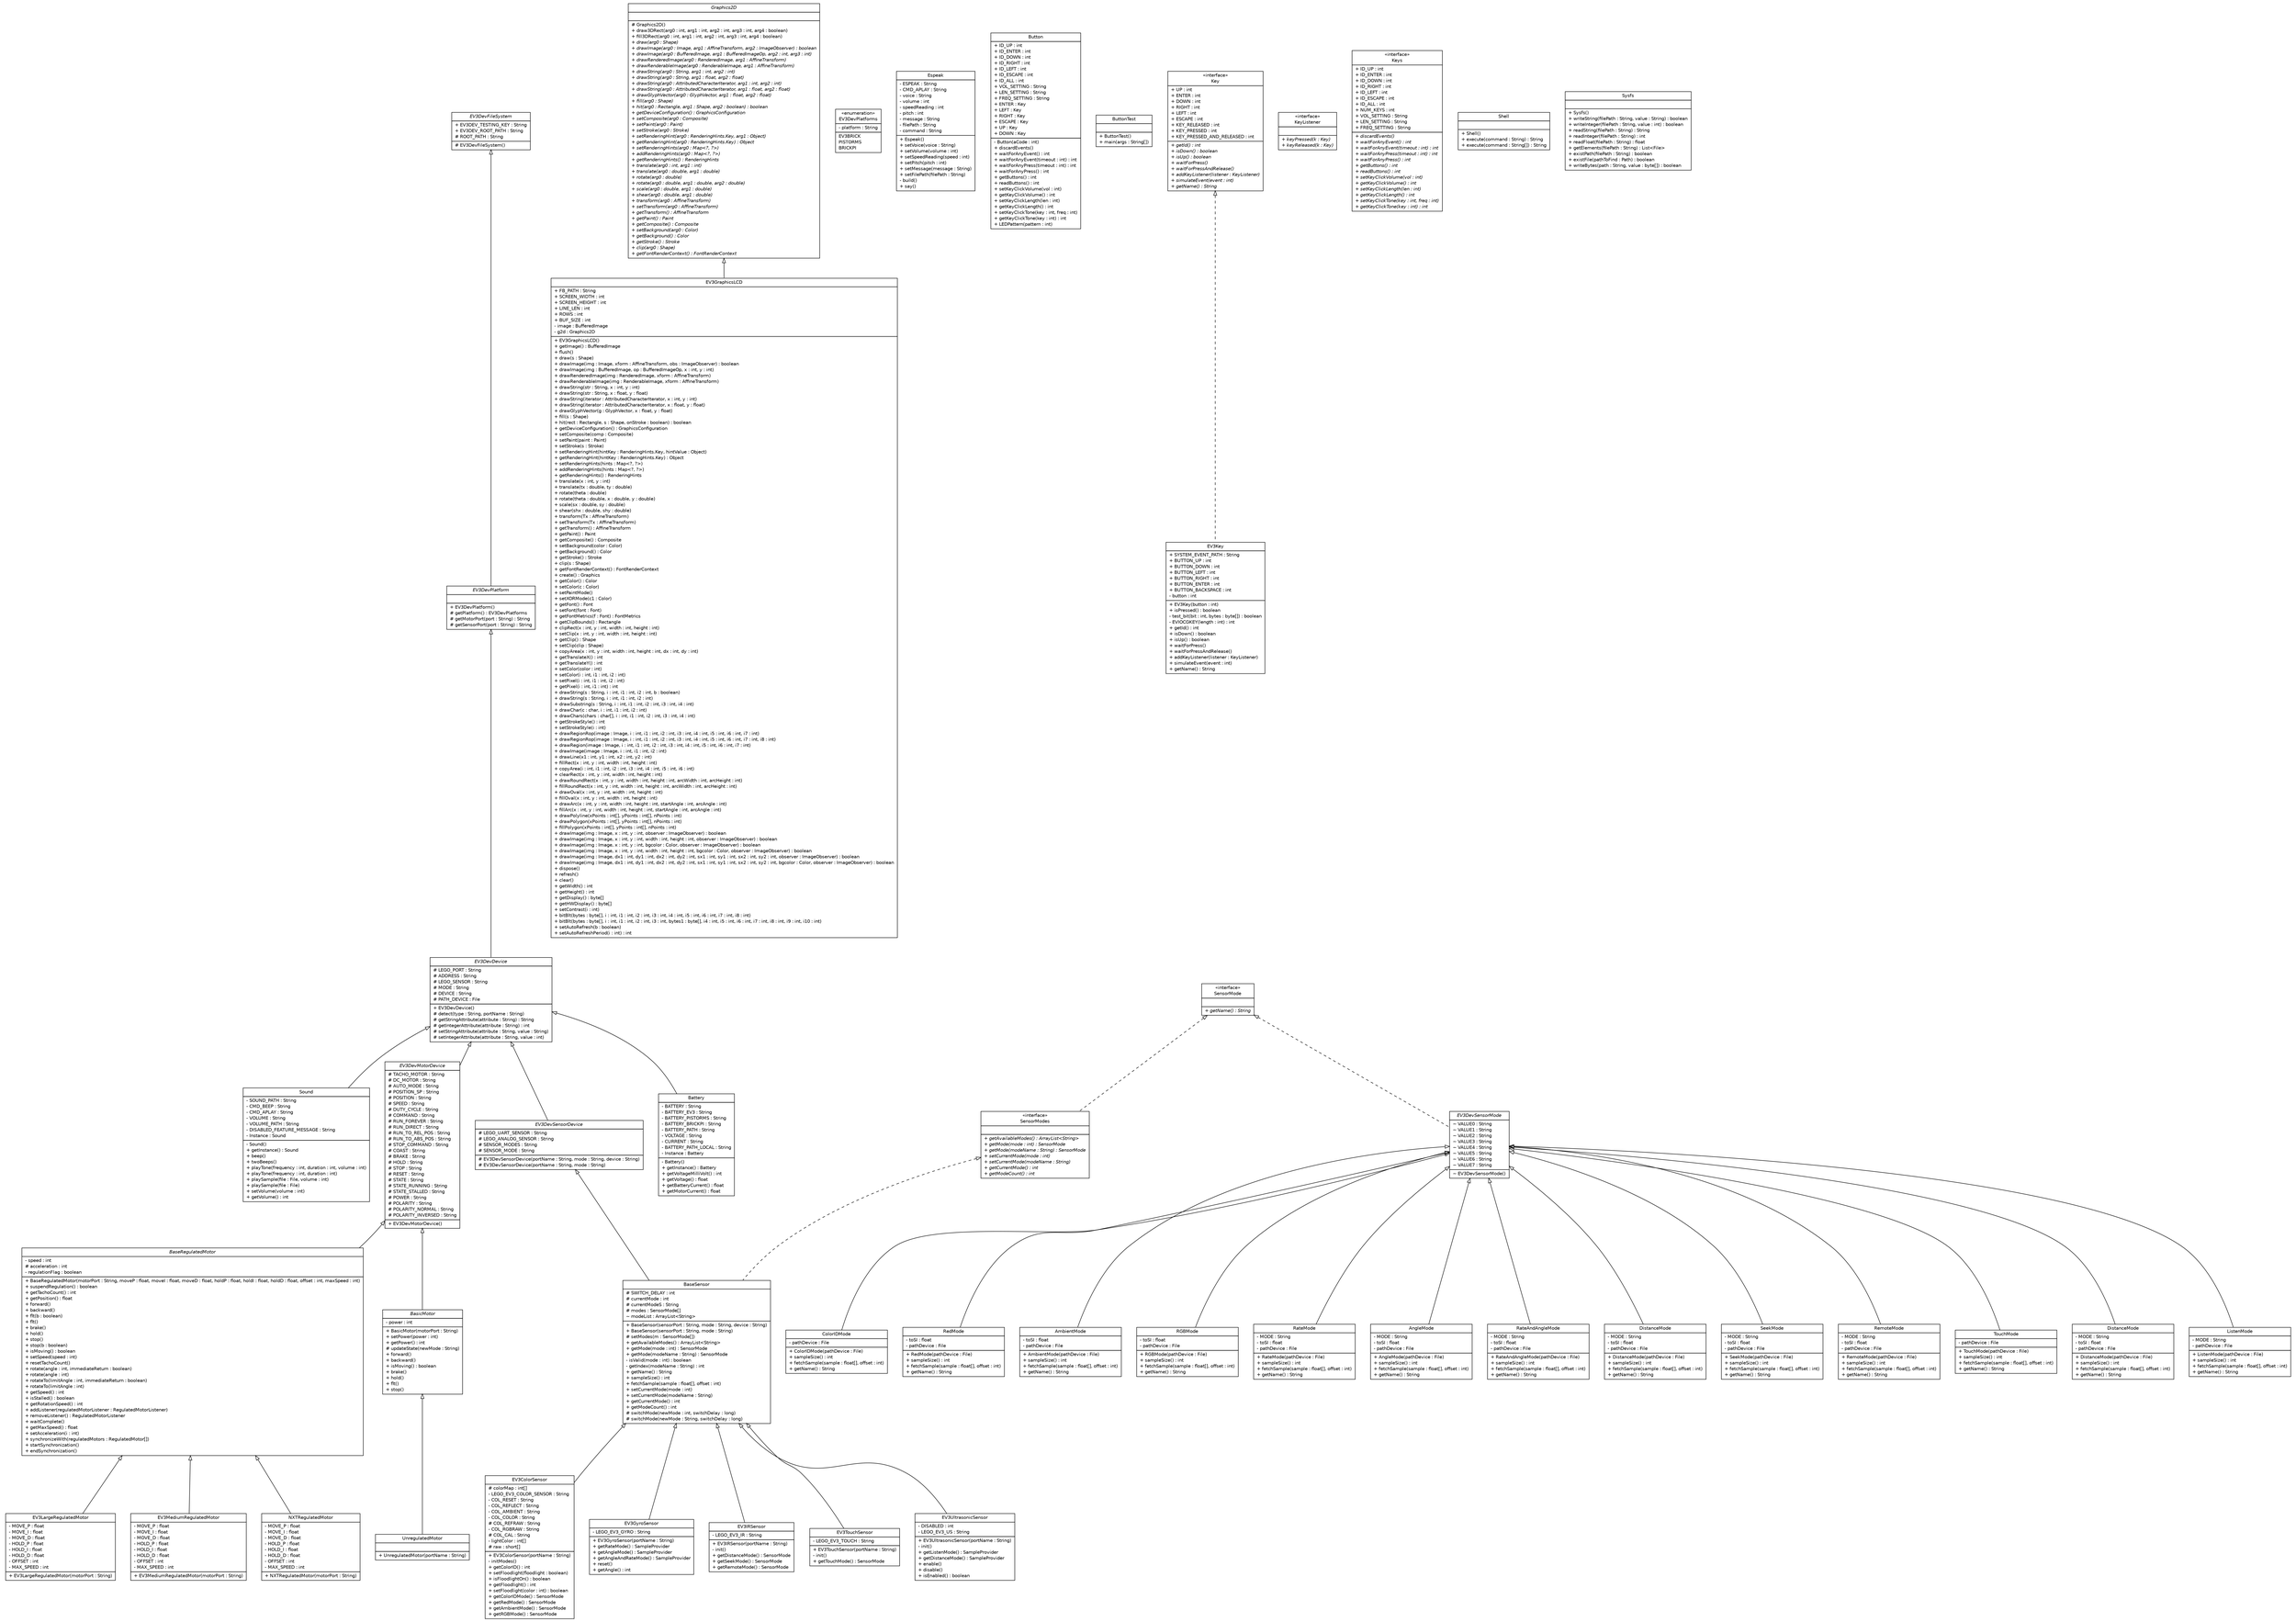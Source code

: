 #!/usr/local/bin/dot
#
# Class diagram 
# Generated by UMLGraph version R5_6-24-gf6e263 (http://www.umlgraph.org/)
#

digraph G {
	edge [fontname="Helvetica",fontsize=10,labelfontname="Helvetica",labelfontsize=10];
	node [fontname="Helvetica",fontsize=10,shape=plaintext];
	nodesep=0.25;
	ranksep=0.5;
	// ev3dev.actuators.Sound
	c0 [label=<<table title="ev3dev.actuators.Sound" border="0" cellborder="1" cellspacing="0" cellpadding="2" port="p">
		<tr><td><table border="0" cellspacing="0" cellpadding="1">
<tr><td align="center" balign="center"> Sound </td></tr>
		</table></td></tr>
		<tr><td><table border="0" cellspacing="0" cellpadding="1">
<tr><td align="left" balign="left"> - SOUND_PATH : String </td></tr>
<tr><td align="left" balign="left"> - CMD_BEEP : String </td></tr>
<tr><td align="left" balign="left"> - CMD_APLAY : String </td></tr>
<tr><td align="left" balign="left"> - VOLUME : String </td></tr>
<tr><td align="left" balign="left"> - VOLUME_PATH : String </td></tr>
<tr><td align="left" balign="left"> - DISABLED_FEATURE_MESSAGE : String </td></tr>
<tr><td align="left" balign="left"> - Instance : Sound </td></tr>
		</table></td></tr>
		<tr><td><table border="0" cellspacing="0" cellpadding="1">
<tr><td align="left" balign="left"> - Sound() </td></tr>
<tr><td align="left" balign="left"> + getInstance() : Sound </td></tr>
<tr><td align="left" balign="left"> + beep() </td></tr>
<tr><td align="left" balign="left"> + twoBeeps() </td></tr>
<tr><td align="left" balign="left"> + playTone(frequency : int, duration : int, volume : int) </td></tr>
<tr><td align="left" balign="left"> + playTone(frequency : int, duration : int) </td></tr>
<tr><td align="left" balign="left"> + playSample(file : File, volume : int) </td></tr>
<tr><td align="left" balign="left"> + playSample(file : File) </td></tr>
<tr><td align="left" balign="left"> + setVolume(volume : int) </td></tr>
<tr><td align="left" balign="left"> + getVolume() : int </td></tr>
		</table></td></tr>
		</table>>, URL="null", fontname="Helvetica", fontcolor="black", fontsize=10.0];
	// ev3dev.actuators.lcd.EV3GraphicsLCD
	c1 [label=<<table title="ev3dev.actuators.lcd.EV3GraphicsLCD" border="0" cellborder="1" cellspacing="0" cellpadding="2" port="p">
		<tr><td><table border="0" cellspacing="0" cellpadding="1">
<tr><td align="center" balign="center"> EV3GraphicsLCD </td></tr>
		</table></td></tr>
		<tr><td><table border="0" cellspacing="0" cellpadding="1">
<tr><td align="left" balign="left"> + FB_PATH : String </td></tr>
<tr><td align="left" balign="left"> + SCREEN_WIDTH : int </td></tr>
<tr><td align="left" balign="left"> + SCREEN_HEIGHT : int </td></tr>
<tr><td align="left" balign="left"> + LINE_LEN : int </td></tr>
<tr><td align="left" balign="left"> + ROWS : int </td></tr>
<tr><td align="left" balign="left"> + BUF_SIZE : int </td></tr>
<tr><td align="left" balign="left"> - image : BufferedImage </td></tr>
<tr><td align="left" balign="left"> - g2d : Graphics2D </td></tr>
		</table></td></tr>
		<tr><td><table border="0" cellspacing="0" cellpadding="1">
<tr><td align="left" balign="left"> + EV3GraphicsLCD() </td></tr>
<tr><td align="left" balign="left"> + getImage() : BufferedImage </td></tr>
<tr><td align="left" balign="left"> + flush() </td></tr>
<tr><td align="left" balign="left"> + draw(s : Shape) </td></tr>
<tr><td align="left" balign="left"> + drawImage(img : Image, xform : AffineTransform, obs : ImageObserver) : boolean </td></tr>
<tr><td align="left" balign="left"> + drawImage(img : BufferedImage, op : BufferedImageOp, x : int, y : int) </td></tr>
<tr><td align="left" balign="left"> + drawRenderedImage(img : RenderedImage, xform : AffineTransform) </td></tr>
<tr><td align="left" balign="left"> + drawRenderableImage(img : RenderableImage, xform : AffineTransform) </td></tr>
<tr><td align="left" balign="left"> + drawString(str : String, x : int, y : int) </td></tr>
<tr><td align="left" balign="left"> + drawString(str : String, x : float, y : float) </td></tr>
<tr><td align="left" balign="left"> + drawString(iterator : AttributedCharacterIterator, x : int, y : int) </td></tr>
<tr><td align="left" balign="left"> + drawString(iterator : AttributedCharacterIterator, x : float, y : float) </td></tr>
<tr><td align="left" balign="left"> + drawGlyphVector(g : GlyphVector, x : float, y : float) </td></tr>
<tr><td align="left" balign="left"> + fill(s : Shape) </td></tr>
<tr><td align="left" balign="left"> + hit(rect : Rectangle, s : Shape, onStroke : boolean) : boolean </td></tr>
<tr><td align="left" balign="left"> + getDeviceConfiguration() : GraphicsConfiguration </td></tr>
<tr><td align="left" balign="left"> + setComposite(comp : Composite) </td></tr>
<tr><td align="left" balign="left"> + setPaint(paint : Paint) </td></tr>
<tr><td align="left" balign="left"> + setStroke(s : Stroke) </td></tr>
<tr><td align="left" balign="left"> + setRenderingHint(hintKey : RenderingHints.Key, hintValue : Object) </td></tr>
<tr><td align="left" balign="left"> + getRenderingHint(hintKey : RenderingHints.Key) : Object </td></tr>
<tr><td align="left" balign="left"> + setRenderingHints(hints : Map&lt;?, ?&gt;) </td></tr>
<tr><td align="left" balign="left"> + addRenderingHints(hints : Map&lt;?, ?&gt;) </td></tr>
<tr><td align="left" balign="left"> + getRenderingHints() : RenderingHints </td></tr>
<tr><td align="left" balign="left"> + translate(x : int, y : int) </td></tr>
<tr><td align="left" balign="left"> + translate(tx : double, ty : double) </td></tr>
<tr><td align="left" balign="left"> + rotate(theta : double) </td></tr>
<tr><td align="left" balign="left"> + rotate(theta : double, x : double, y : double) </td></tr>
<tr><td align="left" balign="left"> + scale(sx : double, sy : double) </td></tr>
<tr><td align="left" balign="left"> + shear(shx : double, shy : double) </td></tr>
<tr><td align="left" balign="left"> + transform(Tx : AffineTransform) </td></tr>
<tr><td align="left" balign="left"> + setTransform(Tx : AffineTransform) </td></tr>
<tr><td align="left" balign="left"> + getTransform() : AffineTransform </td></tr>
<tr><td align="left" balign="left"> + getPaint() : Paint </td></tr>
<tr><td align="left" balign="left"> + getComposite() : Composite </td></tr>
<tr><td align="left" balign="left"> + setBackground(color : Color) </td></tr>
<tr><td align="left" balign="left"> + getBackground() : Color </td></tr>
<tr><td align="left" balign="left"> + getStroke() : Stroke </td></tr>
<tr><td align="left" balign="left"> + clip(s : Shape) </td></tr>
<tr><td align="left" balign="left"> + getFontRenderContext() : FontRenderContext </td></tr>
<tr><td align="left" balign="left"> + create() : Graphics </td></tr>
<tr><td align="left" balign="left"> + getColor() : Color </td></tr>
<tr><td align="left" balign="left"> + setColor(c : Color) </td></tr>
<tr><td align="left" balign="left"> + setPaintMode() </td></tr>
<tr><td align="left" balign="left"> + setXORMode(c1 : Color) </td></tr>
<tr><td align="left" balign="left"> + getFont() : Font </td></tr>
<tr><td align="left" balign="left"> + setFont(font : Font) </td></tr>
<tr><td align="left" balign="left"> + getFontMetrics(f : Font) : FontMetrics </td></tr>
<tr><td align="left" balign="left"> + getClipBounds() : Rectangle </td></tr>
<tr><td align="left" balign="left"> + clipRect(x : int, y : int, width : int, height : int) </td></tr>
<tr><td align="left" balign="left"> + setClip(x : int, y : int, width : int, height : int) </td></tr>
<tr><td align="left" balign="left"> + getClip() : Shape </td></tr>
<tr><td align="left" balign="left"> + setClip(clip : Shape) </td></tr>
<tr><td align="left" balign="left"> + copyArea(x : int, y : int, width : int, height : int, dx : int, dy : int) </td></tr>
<tr><td align="left" balign="left"> + getTranslateX() : int </td></tr>
<tr><td align="left" balign="left"> + getTranslateY() : int </td></tr>
<tr><td align="left" balign="left"> + setColor(color : int) </td></tr>
<tr><td align="left" balign="left"> + setColor(i : int, i1 : int, i2 : int) </td></tr>
<tr><td align="left" balign="left"> + setPixel(i : int, i1 : int, i2 : int) </td></tr>
<tr><td align="left" balign="left"> + getPixel(i : int, i1 : int) : int </td></tr>
<tr><td align="left" balign="left"> + drawString(s : String, i : int, i1 : int, i2 : int, b : boolean) </td></tr>
<tr><td align="left" balign="left"> + drawString(s : String, i : int, i1 : int, i2 : int) </td></tr>
<tr><td align="left" balign="left"> + drawSubstring(s : String, i : int, i1 : int, i2 : int, i3 : int, i4 : int) </td></tr>
<tr><td align="left" balign="left"> + drawChar(c : char, i : int, i1 : int, i2 : int) </td></tr>
<tr><td align="left" balign="left"> + drawChars(chars : char[], i : int, i1 : int, i2 : int, i3 : int, i4 : int) </td></tr>
<tr><td align="left" balign="left"> + getStrokeStyle() : int </td></tr>
<tr><td align="left" balign="left"> + setStrokeStyle(i : int) </td></tr>
<tr><td align="left" balign="left"> + drawRegionRop(image : Image, i : int, i1 : int, i2 : int, i3 : int, i4 : int, i5 : int, i6 : int, i7 : int) </td></tr>
<tr><td align="left" balign="left"> + drawRegionRop(image : Image, i : int, i1 : int, i2 : int, i3 : int, i4 : int, i5 : int, i6 : int, i7 : int, i8 : int) </td></tr>
<tr><td align="left" balign="left"> + drawRegion(image : Image, i : int, i1 : int, i2 : int, i3 : int, i4 : int, i5 : int, i6 : int, i7 : int) </td></tr>
<tr><td align="left" balign="left"> + drawImage(image : Image, i : int, i1 : int, i2 : int) </td></tr>
<tr><td align="left" balign="left"> + drawLine(x1 : int, y1 : int, x2 : int, y2 : int) </td></tr>
<tr><td align="left" balign="left"> + fillRect(x : int, y : int, width : int, height : int) </td></tr>
<tr><td align="left" balign="left"> + copyArea(i : int, i1 : int, i2 : int, i3 : int, i4 : int, i5 : int, i6 : int) </td></tr>
<tr><td align="left" balign="left"> + clearRect(x : int, y : int, width : int, height : int) </td></tr>
<tr><td align="left" balign="left"> + drawRoundRect(x : int, y : int, width : int, height : int, arcWidth : int, arcHeight : int) </td></tr>
<tr><td align="left" balign="left"> + fillRoundRect(x : int, y : int, width : int, height : int, arcWidth : int, arcHeight : int) </td></tr>
<tr><td align="left" balign="left"> + drawOval(x : int, y : int, width : int, height : int) </td></tr>
<tr><td align="left" balign="left"> + fillOval(x : int, y : int, width : int, height : int) </td></tr>
<tr><td align="left" balign="left"> + drawArc(x : int, y : int, width : int, height : int, startAngle : int, arcAngle : int) </td></tr>
<tr><td align="left" balign="left"> + fillArc(x : int, y : int, width : int, height : int, startAngle : int, arcAngle : int) </td></tr>
<tr><td align="left" balign="left"> + drawPolyline(xPoints : int[], yPoints : int[], nPoints : int) </td></tr>
<tr><td align="left" balign="left"> + drawPolygon(xPoints : int[], yPoints : int[], nPoints : int) </td></tr>
<tr><td align="left" balign="left"> + fillPolygon(xPoints : int[], yPoints : int[], nPoints : int) </td></tr>
<tr><td align="left" balign="left"> + drawImage(img : Image, x : int, y : int, observer : ImageObserver) : boolean </td></tr>
<tr><td align="left" balign="left"> + drawImage(img : Image, x : int, y : int, width : int, height : int, observer : ImageObserver) : boolean </td></tr>
<tr><td align="left" balign="left"> + drawImage(img : Image, x : int, y : int, bgcolor : Color, observer : ImageObserver) : boolean </td></tr>
<tr><td align="left" balign="left"> + drawImage(img : Image, x : int, y : int, width : int, height : int, bgcolor : Color, observer : ImageObserver) : boolean </td></tr>
<tr><td align="left" balign="left"> + drawImage(img : Image, dx1 : int, dy1 : int, dx2 : int, dy2 : int, sx1 : int, sy1 : int, sx2 : int, sy2 : int, observer : ImageObserver) : boolean </td></tr>
<tr><td align="left" balign="left"> + drawImage(img : Image, dx1 : int, dy1 : int, dx2 : int, dy2 : int, sx1 : int, sy1 : int, sx2 : int, sy2 : int, bgcolor : Color, observer : ImageObserver) : boolean </td></tr>
<tr><td align="left" balign="left"> + dispose() </td></tr>
<tr><td align="left" balign="left"> + refresh() </td></tr>
<tr><td align="left" balign="left"> + clear() </td></tr>
<tr><td align="left" balign="left"> + getWidth() : int </td></tr>
<tr><td align="left" balign="left"> + getHeight() : int </td></tr>
<tr><td align="left" balign="left"> + getDisplay() : byte[] </td></tr>
<tr><td align="left" balign="left"> + getHWDisplay() : byte[] </td></tr>
<tr><td align="left" balign="left"> + setContrast(i : int) </td></tr>
<tr><td align="left" balign="left"> + bitBlt(bytes : byte[], i : int, i1 : int, i2 : int, i3 : int, i4 : int, i5 : int, i6 : int, i7 : int, i8 : int) </td></tr>
<tr><td align="left" balign="left"> + bitBlt(bytes : byte[], i : int, i1 : int, i2 : int, i3 : int, bytes1 : byte[], i4 : int, i5 : int, i6 : int, i7 : int, i8 : int, i9 : int, i10 : int) </td></tr>
<tr><td align="left" balign="left"> + setAutoRefresh(b : boolean) </td></tr>
<tr><td align="left" balign="left"> + setAutoRefreshPeriod(i : int) : int </td></tr>
		</table></td></tr>
		</table>>, URL="null", fontname="Helvetica", fontcolor="black", fontsize=10.0];
	// ev3dev.actuators.motors.BaseRegulatedMotor
	c2 [label=<<table title="ev3dev.actuators.motors.BaseRegulatedMotor" border="0" cellborder="1" cellspacing="0" cellpadding="2" port="p">
		<tr><td><table border="0" cellspacing="0" cellpadding="1">
<tr><td align="center" balign="center"><font face="Helvetica-Oblique"> BaseRegulatedMotor </font></td></tr>
		</table></td></tr>
		<tr><td><table border="0" cellspacing="0" cellpadding="1">
<tr><td align="left" balign="left"> - speed : int </td></tr>
<tr><td align="left" balign="left"> # acceleration : int </td></tr>
<tr><td align="left" balign="left"> - regulationFlag : boolean </td></tr>
		</table></td></tr>
		<tr><td><table border="0" cellspacing="0" cellpadding="1">
<tr><td align="left" balign="left"> + BaseRegulatedMotor(motorPort : String, moveP : float, moveI : float, moveD : float, holdP : float, holdI : float, holdD : float, offset : int, maxSpeed : int) </td></tr>
<tr><td align="left" balign="left"> + suspendRegulation() : boolean </td></tr>
<tr><td align="left" balign="left"> + getTachoCount() : int </td></tr>
<tr><td align="left" balign="left"> + getPosition() : float </td></tr>
<tr><td align="left" balign="left"> + forward() </td></tr>
<tr><td align="left" balign="left"> + backward() </td></tr>
<tr><td align="left" balign="left"> + flt(b : boolean) </td></tr>
<tr><td align="left" balign="left"> + flt() </td></tr>
<tr><td align="left" balign="left"> + brake() </td></tr>
<tr><td align="left" balign="left"> + hold() </td></tr>
<tr><td align="left" balign="left"> + stop() </td></tr>
<tr><td align="left" balign="left"> + stop(b : boolean) </td></tr>
<tr><td align="left" balign="left"> + isMoving() : boolean </td></tr>
<tr><td align="left" balign="left"> + setSpeed(speed : int) </td></tr>
<tr><td align="left" balign="left"> + resetTachoCount() </td></tr>
<tr><td align="left" balign="left"> + rotate(angle : int, immediateReturn : boolean) </td></tr>
<tr><td align="left" balign="left"> + rotate(angle : int) </td></tr>
<tr><td align="left" balign="left"> + rotateTo(limitAngle : int, immediateReturn : boolean) </td></tr>
<tr><td align="left" balign="left"> + rotateTo(limitAngle : int) </td></tr>
<tr><td align="left" balign="left"> + getSpeed() : int </td></tr>
<tr><td align="left" balign="left"> + isStalled() : boolean </td></tr>
<tr><td align="left" balign="left"> + getRotationSpeed() : int </td></tr>
<tr><td align="left" balign="left"> + addListener(regulatedMotorListener : RegulatedMotorListener) </td></tr>
<tr><td align="left" balign="left"> + removeListener() : RegulatedMotorListener </td></tr>
<tr><td align="left" balign="left"> + waitComplete() </td></tr>
<tr><td align="left" balign="left"> + getMaxSpeed() : float </td></tr>
<tr><td align="left" balign="left"> + setAcceleration(i : int) </td></tr>
<tr><td align="left" balign="left"> + synchronizeWith(regulatedMotors : RegulatedMotor[]) </td></tr>
<tr><td align="left" balign="left"> + startSynchronization() </td></tr>
<tr><td align="left" balign="left"> + endSynchronization() </td></tr>
		</table></td></tr>
		</table>>, URL="null", fontname="Helvetica", fontcolor="black", fontsize=10.0];
	// ev3dev.actuators.motors.BasicMotor
	c3 [label=<<table title="ev3dev.actuators.motors.BasicMotor" border="0" cellborder="1" cellspacing="0" cellpadding="2" port="p">
		<tr><td><table border="0" cellspacing="0" cellpadding="1">
<tr><td align="center" balign="center"><font face="Helvetica-Oblique"> BasicMotor </font></td></tr>
		</table></td></tr>
		<tr><td><table border="0" cellspacing="0" cellpadding="1">
<tr><td align="left" balign="left"> - power : int </td></tr>
		</table></td></tr>
		<tr><td><table border="0" cellspacing="0" cellpadding="1">
<tr><td align="left" balign="left"> + BasicMotor(motorPort : String) </td></tr>
<tr><td align="left" balign="left"> + setPower(power : int) </td></tr>
<tr><td align="left" balign="left"> + getPower() : int </td></tr>
<tr><td align="left" balign="left"> # updateState(newMode : String) </td></tr>
<tr><td align="left" balign="left"> + forward() </td></tr>
<tr><td align="left" balign="left"> + backward() </td></tr>
<tr><td align="left" balign="left"> + isMoving() : boolean </td></tr>
<tr><td align="left" balign="left"> + brake() </td></tr>
<tr><td align="left" balign="left"> + hold() </td></tr>
<tr><td align="left" balign="left"> + flt() </td></tr>
<tr><td align="left" balign="left"> + stop() </td></tr>
		</table></td></tr>
		</table>>, URL="null", fontname="Helvetica", fontcolor="black", fontsize=10.0];
	// ev3dev.actuators.motors.EV3LargeRegulatedMotor
	c4 [label=<<table title="ev3dev.actuators.motors.EV3LargeRegulatedMotor" border="0" cellborder="1" cellspacing="0" cellpadding="2" port="p">
		<tr><td><table border="0" cellspacing="0" cellpadding="1">
<tr><td align="center" balign="center"> EV3LargeRegulatedMotor </td></tr>
		</table></td></tr>
		<tr><td><table border="0" cellspacing="0" cellpadding="1">
<tr><td align="left" balign="left"> - MOVE_P : float </td></tr>
<tr><td align="left" balign="left"> - MOVE_I : float </td></tr>
<tr><td align="left" balign="left"> - MOVE_D : float </td></tr>
<tr><td align="left" balign="left"> - HOLD_P : float </td></tr>
<tr><td align="left" balign="left"> - HOLD_I : float </td></tr>
<tr><td align="left" balign="left"> - HOLD_D : float </td></tr>
<tr><td align="left" balign="left"> - OFFSET : int </td></tr>
<tr><td align="left" balign="left"> - MAX_SPEED : int </td></tr>
		</table></td></tr>
		<tr><td><table border="0" cellspacing="0" cellpadding="1">
<tr><td align="left" balign="left"> + EV3LargeRegulatedMotor(motorPort : String) </td></tr>
		</table></td></tr>
		</table>>, URL="null", fontname="Helvetica", fontcolor="black", fontsize=10.0];
	// ev3dev.actuators.motors.EV3MediumRegulatedMotor
	c5 [label=<<table title="ev3dev.actuators.motors.EV3MediumRegulatedMotor" border="0" cellborder="1" cellspacing="0" cellpadding="2" port="p">
		<tr><td><table border="0" cellspacing="0" cellpadding="1">
<tr><td align="center" balign="center"> EV3MediumRegulatedMotor </td></tr>
		</table></td></tr>
		<tr><td><table border="0" cellspacing="0" cellpadding="1">
<tr><td align="left" balign="left"> - MOVE_P : float </td></tr>
<tr><td align="left" balign="left"> - MOVE_I : float </td></tr>
<tr><td align="left" balign="left"> - MOVE_D : float </td></tr>
<tr><td align="left" balign="left"> - HOLD_P : float </td></tr>
<tr><td align="left" balign="left"> - HOLD_I : float </td></tr>
<tr><td align="left" balign="left"> - HOLD_D : float </td></tr>
<tr><td align="left" balign="left"> - OFFSET : int </td></tr>
<tr><td align="left" balign="left"> - MAX_SPEED : int </td></tr>
		</table></td></tr>
		<tr><td><table border="0" cellspacing="0" cellpadding="1">
<tr><td align="left" balign="left"> + EV3MediumRegulatedMotor(motorPort : String) </td></tr>
		</table></td></tr>
		</table>>, URL="null", fontname="Helvetica", fontcolor="black", fontsize=10.0];
	// ev3dev.actuators.motors.NXTRegulatedMotor
	c6 [label=<<table title="ev3dev.actuators.motors.NXTRegulatedMotor" border="0" cellborder="1" cellspacing="0" cellpadding="2" port="p">
		<tr><td><table border="0" cellspacing="0" cellpadding="1">
<tr><td align="center" balign="center"> NXTRegulatedMotor </td></tr>
		</table></td></tr>
		<tr><td><table border="0" cellspacing="0" cellpadding="1">
<tr><td align="left" balign="left"> - MOVE_P : float </td></tr>
<tr><td align="left" balign="left"> - MOVE_I : float </td></tr>
<tr><td align="left" balign="left"> - MOVE_D : float </td></tr>
<tr><td align="left" balign="left"> - HOLD_P : float </td></tr>
<tr><td align="left" balign="left"> - HOLD_I : float </td></tr>
<tr><td align="left" balign="left"> - HOLD_D : float </td></tr>
<tr><td align="left" balign="left"> - OFFSET : int </td></tr>
<tr><td align="left" balign="left"> - MAX_SPEED : int </td></tr>
		</table></td></tr>
		<tr><td><table border="0" cellspacing="0" cellpadding="1">
<tr><td align="left" balign="left"> + NXTRegulatedMotor(motorPort : String) </td></tr>
		</table></td></tr>
		</table>>, URL="null", fontname="Helvetica", fontcolor="black", fontsize=10.0];
	// ev3dev.actuators.motors.UnregulatedMotor
	c7 [label=<<table title="ev3dev.actuators.motors.UnregulatedMotor" border="0" cellborder="1" cellspacing="0" cellpadding="2" port="p">
		<tr><td><table border="0" cellspacing="0" cellpadding="1">
<tr><td align="center" balign="center"> UnregulatedMotor </td></tr>
		</table></td></tr>
		<tr><td><table border="0" cellspacing="0" cellpadding="1">
<tr><td align="left" balign="left">  </td></tr>
		</table></td></tr>
		<tr><td><table border="0" cellspacing="0" cellpadding="1">
<tr><td align="left" balign="left"> + UnregulatedMotor(portName : String) </td></tr>
		</table></td></tr>
		</table>>, URL="null", fontname="Helvetica", fontcolor="black", fontsize=10.0];
	// ev3dev.hardware.EV3DevDevice
	c8 [label=<<table title="ev3dev.hardware.EV3DevDevice" border="0" cellborder="1" cellspacing="0" cellpadding="2" port="p">
		<tr><td><table border="0" cellspacing="0" cellpadding="1">
<tr><td align="center" balign="center"><font face="Helvetica-Oblique"> EV3DevDevice </font></td></tr>
		</table></td></tr>
		<tr><td><table border="0" cellspacing="0" cellpadding="1">
<tr><td align="left" balign="left"> # LEGO_PORT : String </td></tr>
<tr><td align="left" balign="left"> # ADDRESS : String </td></tr>
<tr><td align="left" balign="left"> # LEGO_SENSOR : String </td></tr>
<tr><td align="left" balign="left"> # MODE : String </td></tr>
<tr><td align="left" balign="left"> # DEVICE : String </td></tr>
<tr><td align="left" balign="left"> # PATH_DEVICE : File </td></tr>
		</table></td></tr>
		<tr><td><table border="0" cellspacing="0" cellpadding="1">
<tr><td align="left" balign="left"> + EV3DevDevice() </td></tr>
<tr><td align="left" balign="left"> # detect(type : String, portName : String) </td></tr>
<tr><td align="left" balign="left"> # getStringAttribute(attribute : String) : String </td></tr>
<tr><td align="left" balign="left"> # getIntegerAttribute(attribute : String) : int </td></tr>
<tr><td align="left" balign="left"> # setStringAttribute(attribute : String, value : String) </td></tr>
<tr><td align="left" balign="left"> # setIntegerAttribute(attribute : String, value : int) </td></tr>
		</table></td></tr>
		</table>>, URL="null", fontname="Helvetica", fontcolor="black", fontsize=10.0];
	// ev3dev.hardware.EV3DevFileSystem
	c9 [label=<<table title="ev3dev.hardware.EV3DevFileSystem" border="0" cellborder="1" cellspacing="0" cellpadding="2" port="p">
		<tr><td><table border="0" cellspacing="0" cellpadding="1">
<tr><td align="center" balign="center"><font face="Helvetica-Oblique"> EV3DevFileSystem </font></td></tr>
		</table></td></tr>
		<tr><td><table border="0" cellspacing="0" cellpadding="1">
<tr><td align="left" balign="left"> + EV3DEV_TESTING_KEY : String </td></tr>
<tr><td align="left" balign="left"> + EV3DEV_ROOT_PATH : String </td></tr>
<tr><td align="left" balign="left"> # ROOT_PATH : String </td></tr>
		</table></td></tr>
		<tr><td><table border="0" cellspacing="0" cellpadding="1">
<tr><td align="left" balign="left"> # EV3DevFileSystem() </td></tr>
		</table></td></tr>
		</table>>, URL="null", fontname="Helvetica", fontcolor="black", fontsize=10.0];
	// ev3dev.hardware.EV3DevMotorDevice
	c10 [label=<<table title="ev3dev.hardware.EV3DevMotorDevice" border="0" cellborder="1" cellspacing="0" cellpadding="2" port="p">
		<tr><td><table border="0" cellspacing="0" cellpadding="1">
<tr><td align="center" balign="center"><font face="Helvetica-Oblique"> EV3DevMotorDevice </font></td></tr>
		</table></td></tr>
		<tr><td><table border="0" cellspacing="0" cellpadding="1">
<tr><td align="left" balign="left"> # TACHO_MOTOR : String </td></tr>
<tr><td align="left" balign="left"> # DC_MOTOR : String </td></tr>
<tr><td align="left" balign="left"> # AUTO_MODE : String </td></tr>
<tr><td align="left" balign="left"> # POSITION_SP : String </td></tr>
<tr><td align="left" balign="left"> # POSITION : String </td></tr>
<tr><td align="left" balign="left"> # SPEED : String </td></tr>
<tr><td align="left" balign="left"> # DUTY_CYCLE : String </td></tr>
<tr><td align="left" balign="left"> # COMMAND : String </td></tr>
<tr><td align="left" balign="left"> # RUN_FOREVER : String </td></tr>
<tr><td align="left" balign="left"> # RUN_DIRECT : String </td></tr>
<tr><td align="left" balign="left"> # RUN_TO_REL_POS : String </td></tr>
<tr><td align="left" balign="left"> # RUN_TO_ABS_POS : String </td></tr>
<tr><td align="left" balign="left"> # STOP_COMMAND : String </td></tr>
<tr><td align="left" balign="left"> # COAST : String </td></tr>
<tr><td align="left" balign="left"> # BRAKE : String </td></tr>
<tr><td align="left" balign="left"> # HOLD : String </td></tr>
<tr><td align="left" balign="left"> # STOP : String </td></tr>
<tr><td align="left" balign="left"> # RESET : String </td></tr>
<tr><td align="left" balign="left"> # STATE : String </td></tr>
<tr><td align="left" balign="left"> # STATE_RUNNING : String </td></tr>
<tr><td align="left" balign="left"> # STATE_STALLED : String </td></tr>
<tr><td align="left" balign="left"> # POWER : String </td></tr>
<tr><td align="left" balign="left"> # POLARITY : String </td></tr>
<tr><td align="left" balign="left"> # POLARITY_NORMAL : String </td></tr>
<tr><td align="left" balign="left"> # POLARITY_INVERSED : String </td></tr>
		</table></td></tr>
		<tr><td><table border="0" cellspacing="0" cellpadding="1">
<tr><td align="left" balign="left"> + EV3DevMotorDevice() </td></tr>
		</table></td></tr>
		</table>>, URL="null", fontname="Helvetica", fontcolor="black", fontsize=10.0];
	// ev3dev.hardware.EV3DevPlatform
	c11 [label=<<table title="ev3dev.hardware.EV3DevPlatform" border="0" cellborder="1" cellspacing="0" cellpadding="2" port="p">
		<tr><td><table border="0" cellspacing="0" cellpadding="1">
<tr><td align="center" balign="center"><font face="Helvetica-Oblique"> EV3DevPlatform </font></td></tr>
		</table></td></tr>
		<tr><td><table border="0" cellspacing="0" cellpadding="1">
<tr><td align="left" balign="left">  </td></tr>
		</table></td></tr>
		<tr><td><table border="0" cellspacing="0" cellpadding="1">
<tr><td align="left" balign="left"> + EV3DevPlatform() </td></tr>
<tr><td align="left" balign="left"> # getPlatform() : EV3DevPlatforms </td></tr>
<tr><td align="left" balign="left"> # getMotorPort(port : String) : String </td></tr>
<tr><td align="left" balign="left"> # getSensorPort(port : String) : String </td></tr>
		</table></td></tr>
		</table>>, URL="null", fontname="Helvetica", fontcolor="black", fontsize=10.0];
	// ev3dev.hardware.EV3DevPlatforms
	c12 [label=<<table title="ev3dev.hardware.EV3DevPlatforms" border="0" cellborder="1" cellspacing="0" cellpadding="2" port="p">
		<tr><td><table border="0" cellspacing="0" cellpadding="1">
<tr><td align="center" balign="center"> &#171;enumeration&#187; </td></tr>
<tr><td align="center" balign="center"> EV3DevPlatforms </td></tr>
		</table></td></tr>
		<tr><td><table border="0" cellspacing="0" cellpadding="1">
<tr><td align="left" balign="left"> - platform : String </td></tr>
		</table></td></tr>
		<tr><td><table border="0" cellspacing="0" cellpadding="1">
<tr><td align="left" balign="left"> EV3BRICK </td></tr>
<tr><td align="left" balign="left"> PISTORMS </td></tr>
<tr><td align="left" balign="left"> BRICKPI </td></tr>
		</table></td></tr>
		</table>>, URL="null", fontname="Helvetica", fontcolor="black", fontsize=10.0];
	// ev3dev.hardware.EV3DevSensorDevice
	c13 [label=<<table title="ev3dev.hardware.EV3DevSensorDevice" border="0" cellborder="1" cellspacing="0" cellpadding="2" port="p">
		<tr><td><table border="0" cellspacing="0" cellpadding="1">
<tr><td align="center" balign="center"><font face="Helvetica-Oblique"> EV3DevSensorDevice </font></td></tr>
		</table></td></tr>
		<tr><td><table border="0" cellspacing="0" cellpadding="1">
<tr><td align="left" balign="left"> # LEGO_UART_SENSOR : String </td></tr>
<tr><td align="left" balign="left"> # LEGO_ANALOG_SENSOR : String </td></tr>
<tr><td align="left" balign="left"> # SENSOR_MODES : String </td></tr>
<tr><td align="left" balign="left"> # SENSOR_MODE : String </td></tr>
		</table></td></tr>
		<tr><td><table border="0" cellspacing="0" cellpadding="1">
<tr><td align="left" balign="left"> # EV3DevSensorDevice(portName : String, mode : String, device : String) </td></tr>
<tr><td align="left" balign="left"> # EV3DevSensorDevice(portName : String, mode : String) </td></tr>
		</table></td></tr>
		</table>>, URL="null", fontname="Helvetica", fontcolor="black", fontsize=10.0];
	// ev3dev.robotics.tts.Espeak
	c14 [label=<<table title="ev3dev.robotics.tts.Espeak" border="0" cellborder="1" cellspacing="0" cellpadding="2" port="p">
		<tr><td><table border="0" cellspacing="0" cellpadding="1">
<tr><td align="center" balign="center"> Espeak </td></tr>
		</table></td></tr>
		<tr><td><table border="0" cellspacing="0" cellpadding="1">
<tr><td align="left" balign="left"> - ESPEAK : String </td></tr>
<tr><td align="left" balign="left"> - CMD_APLAY : String </td></tr>
<tr><td align="left" balign="left"> - voice : String </td></tr>
<tr><td align="left" balign="left"> - volume : int </td></tr>
<tr><td align="left" balign="left"> - speedReading : int </td></tr>
<tr><td align="left" balign="left"> - pitch : int </td></tr>
<tr><td align="left" balign="left"> - message : String </td></tr>
<tr><td align="left" balign="left"> - filePath : String </td></tr>
<tr><td align="left" balign="left"> - command : String </td></tr>
		</table></td></tr>
		<tr><td><table border="0" cellspacing="0" cellpadding="1">
<tr><td align="left" balign="left"> + Espeak() </td></tr>
<tr><td align="left" balign="left"> + setVoice(voice : String) </td></tr>
<tr><td align="left" balign="left"> + setVolume(volume : int) </td></tr>
<tr><td align="left" balign="left"> + setSpeedReading(speed : int) </td></tr>
<tr><td align="left" balign="left"> + setPitch(pitch : int) </td></tr>
<tr><td align="left" balign="left"> + setMessage(message : String) </td></tr>
<tr><td align="left" balign="left"> + setFilePath(filePath : String) </td></tr>
<tr><td align="left" balign="left"> - build() </td></tr>
<tr><td align="left" balign="left"> + say() </td></tr>
		</table></td></tr>
		</table>>, URL="null", fontname="Helvetica", fontcolor="black", fontsize=10.0];
	// ev3dev.sensors.BaseSensor
	c15 [label=<<table title="ev3dev.sensors.BaseSensor" border="0" cellborder="1" cellspacing="0" cellpadding="2" port="p">
		<tr><td><table border="0" cellspacing="0" cellpadding="1">
<tr><td align="center" balign="center"> BaseSensor </td></tr>
		</table></td></tr>
		<tr><td><table border="0" cellspacing="0" cellpadding="1">
<tr><td align="left" balign="left"> # SWITCH_DELAY : int </td></tr>
<tr><td align="left" balign="left"> # currentMode : int </td></tr>
<tr><td align="left" balign="left"> # currentModeS : String </td></tr>
<tr><td align="left" balign="left"> # modes : SensorMode[] </td></tr>
<tr><td align="left" balign="left"> ~ modeList : ArrayList&lt;String&gt; </td></tr>
		</table></td></tr>
		<tr><td><table border="0" cellspacing="0" cellpadding="1">
<tr><td align="left" balign="left"> + BaseSensor(sensorPort : String, mode : String, device : String) </td></tr>
<tr><td align="left" balign="left"> + BaseSensor(sensorPort : String, mode : String) </td></tr>
<tr><td align="left" balign="left"> # setModes(m : SensorMode[]) </td></tr>
<tr><td align="left" balign="left"> + getAvailableModes() : ArrayList&lt;String&gt; </td></tr>
<tr><td align="left" balign="left"> + getMode(mode : int) : SensorMode </td></tr>
<tr><td align="left" balign="left"> + getMode(modeName : String) : SensorMode </td></tr>
<tr><td align="left" balign="left"> - isValid(mode : int) : boolean </td></tr>
<tr><td align="left" balign="left"> - getIndex(modeName : String) : int </td></tr>
<tr><td align="left" balign="left"> + getName() : String </td></tr>
<tr><td align="left" balign="left"> + sampleSize() : int </td></tr>
<tr><td align="left" balign="left"> + fetchSample(sample : float[], offset : int) </td></tr>
<tr><td align="left" balign="left"> + setCurrentMode(mode : int) </td></tr>
<tr><td align="left" balign="left"> + setCurrentMode(modeName : String) </td></tr>
<tr><td align="left" balign="left"> + getCurrentMode() : int </td></tr>
<tr><td align="left" balign="left"> + getModeCount() : int </td></tr>
<tr><td align="left" balign="left"> # switchMode(newMode : int, switchDelay : long) </td></tr>
<tr><td align="left" balign="left"> # switchMode(newMode : String, switchDelay : long) </td></tr>
		</table></td></tr>
		</table>>, URL="null", fontname="Helvetica", fontcolor="black", fontsize=10.0];
	// ev3dev.sensors.Battery
	c16 [label=<<table title="ev3dev.sensors.Battery" border="0" cellborder="1" cellspacing="0" cellpadding="2" port="p">
		<tr><td><table border="0" cellspacing="0" cellpadding="1">
<tr><td align="center" balign="center"> Battery </td></tr>
		</table></td></tr>
		<tr><td><table border="0" cellspacing="0" cellpadding="1">
<tr><td align="left" balign="left"> - BATTERY : String </td></tr>
<tr><td align="left" balign="left"> - BATTERY_EV3 : String </td></tr>
<tr><td align="left" balign="left"> - BATTERY_PISTORMS : String </td></tr>
<tr><td align="left" balign="left"> - BATTERY_BRICKPI : String </td></tr>
<tr><td align="left" balign="left"> - BATTERY_PATH : String </td></tr>
<tr><td align="left" balign="left"> - VOLTAGE : String </td></tr>
<tr><td align="left" balign="left"> - CURRENT : String </td></tr>
<tr><td align="left" balign="left"> - BATTERY_PATH_LOCAL : String </td></tr>
<tr><td align="left" balign="left"> - Instance : Battery </td></tr>
		</table></td></tr>
		<tr><td><table border="0" cellspacing="0" cellpadding="1">
<tr><td align="left" balign="left"> - Battery() </td></tr>
<tr><td align="left" balign="left"> + getInstance() : Battery </td></tr>
<tr><td align="left" balign="left"> + getVoltageMilliVolt() : int </td></tr>
<tr><td align="left" balign="left"> + getVoltage() : float </td></tr>
<tr><td align="left" balign="left"> + getBatteryCurrent() : float </td></tr>
<tr><td align="left" balign="left"> + getMotorCurrent() : float </td></tr>
		</table></td></tr>
		</table>>, URL="null", fontname="Helvetica", fontcolor="black", fontsize=10.0];
	// ev3dev.sensors.Button
	c17 [label=<<table title="ev3dev.sensors.Button" border="0" cellborder="1" cellspacing="0" cellpadding="2" port="p">
		<tr><td><table border="0" cellspacing="0" cellpadding="1">
<tr><td align="center" balign="center"> Button </td></tr>
		</table></td></tr>
		<tr><td><table border="0" cellspacing="0" cellpadding="1">
<tr><td align="left" balign="left"> + ID_UP : int </td></tr>
<tr><td align="left" balign="left"> + ID_ENTER : int </td></tr>
<tr><td align="left" balign="left"> + ID_DOWN : int </td></tr>
<tr><td align="left" balign="left"> + ID_RIGHT : int </td></tr>
<tr><td align="left" balign="left"> + ID_LEFT : int </td></tr>
<tr><td align="left" balign="left"> + ID_ESCAPE : int </td></tr>
<tr><td align="left" balign="left"> + ID_ALL : int </td></tr>
<tr><td align="left" balign="left"> + VOL_SETTING : String </td></tr>
<tr><td align="left" balign="left"> + LEN_SETTING : String </td></tr>
<tr><td align="left" balign="left"> + FREQ_SETTING : String </td></tr>
<tr><td align="left" balign="left"> + ENTER : Key </td></tr>
<tr><td align="left" balign="left"> + LEFT : Key </td></tr>
<tr><td align="left" balign="left"> + RIGHT : Key </td></tr>
<tr><td align="left" balign="left"> + ESCAPE : Key </td></tr>
<tr><td align="left" balign="left"> + UP : Key </td></tr>
<tr><td align="left" balign="left"> + DOWN : Key </td></tr>
		</table></td></tr>
		<tr><td><table border="0" cellspacing="0" cellpadding="1">
<tr><td align="left" balign="left"> - Button(aCode : int) </td></tr>
<tr><td align="left" balign="left"> + discardEvents() </td></tr>
<tr><td align="left" balign="left"> + waitForAnyEvent() : int </td></tr>
<tr><td align="left" balign="left"> + waitForAnyEvent(timeout : int) : int </td></tr>
<tr><td align="left" balign="left"> + waitForAnyPress(timeout : int) : int </td></tr>
<tr><td align="left" balign="left"> + waitForAnyPress() : int </td></tr>
<tr><td align="left" balign="left"> + getButtons() : int </td></tr>
<tr><td align="left" balign="left"> + readButtons() : int </td></tr>
<tr><td align="left" balign="left"> + setKeyClickVolume(vol : int) </td></tr>
<tr><td align="left" balign="left"> + getKeyClickVolume() : int </td></tr>
<tr><td align="left" balign="left"> + setKeyClickLength(len : int) </td></tr>
<tr><td align="left" balign="left"> + getKeyClickLength() : int </td></tr>
<tr><td align="left" balign="left"> + setKeyClickTone(key : int, freq : int) </td></tr>
<tr><td align="left" balign="left"> + getKeyClickTone(key : int) : int </td></tr>
<tr><td align="left" balign="left"> + LEDPattern(pattern : int) </td></tr>
		</table></td></tr>
		</table>>, URL="null", fontname="Helvetica", fontcolor="black", fontsize=10.0];
	// ev3dev.sensors.ButtonTest
	c18 [label=<<table title="ev3dev.sensors.ButtonTest" border="0" cellborder="1" cellspacing="0" cellpadding="2" port="p">
		<tr><td><table border="0" cellspacing="0" cellpadding="1">
<tr><td align="center" balign="center"> ButtonTest </td></tr>
		</table></td></tr>
		<tr><td><table border="0" cellspacing="0" cellpadding="1">
<tr><td align="left" balign="left">  </td></tr>
		</table></td></tr>
		<tr><td><table border="0" cellspacing="0" cellpadding="1">
<tr><td align="left" balign="left"> + ButtonTest() </td></tr>
<tr><td align="left" balign="left"> + main(args : String[]) </td></tr>
		</table></td></tr>
		</table>>, URL="null", fontname="Helvetica", fontcolor="black", fontsize=10.0];
	// ev3dev.sensors.EV3Key
	c19 [label=<<table title="ev3dev.sensors.EV3Key" border="0" cellborder="1" cellspacing="0" cellpadding="2" port="p">
		<tr><td><table border="0" cellspacing="0" cellpadding="1">
<tr><td align="center" balign="center"> EV3Key </td></tr>
		</table></td></tr>
		<tr><td><table border="0" cellspacing="0" cellpadding="1">
<tr><td align="left" balign="left"> + SYSTEM_EVENT_PATH : String </td></tr>
<tr><td align="left" balign="left"> + BUTTON_UP : int </td></tr>
<tr><td align="left" balign="left"> + BUTTON_DOWN : int </td></tr>
<tr><td align="left" balign="left"> + BUTTON_LEFT : int </td></tr>
<tr><td align="left" balign="left"> + BUTTON_RIGHT : int </td></tr>
<tr><td align="left" balign="left"> + BUTTON_ENTER : int </td></tr>
<tr><td align="left" balign="left"> + BUTTON_BACKSPACE : int </td></tr>
<tr><td align="left" balign="left"> - button : int </td></tr>
		</table></td></tr>
		<tr><td><table border="0" cellspacing="0" cellpadding="1">
<tr><td align="left" balign="left"> + EV3Key(button : int) </td></tr>
<tr><td align="left" balign="left"> + isPressed() : boolean </td></tr>
<tr><td align="left" balign="left"> - test_bit(bit : int, bytes : byte[]) : boolean </td></tr>
<tr><td align="left" balign="left"> - EVIOCGKEY(length : int) : int </td></tr>
<tr><td align="left" balign="left"> + getId() : int </td></tr>
<tr><td align="left" balign="left"> + isDown() : boolean </td></tr>
<tr><td align="left" balign="left"> + isUp() : boolean </td></tr>
<tr><td align="left" balign="left"> + waitForPress() </td></tr>
<tr><td align="left" balign="left"> + waitForPressAndRelease() </td></tr>
<tr><td align="left" balign="left"> + addKeyListener(listener : KeyListener) </td></tr>
<tr><td align="left" balign="left"> + simulateEvent(event : int) </td></tr>
<tr><td align="left" balign="left"> + getName() : String </td></tr>
		</table></td></tr>
		</table>>, URL="null", fontname="Helvetica", fontcolor="black", fontsize=10.0];
	// ev3dev.sensors.Key
	c20 [label=<<table title="ev3dev.sensors.Key" border="0" cellborder="1" cellspacing="0" cellpadding="2" port="p">
		<tr><td><table border="0" cellspacing="0" cellpadding="1">
<tr><td align="center" balign="center"> &#171;interface&#187; </td></tr>
<tr><td align="center" balign="center"> Key </td></tr>
		</table></td></tr>
		<tr><td><table border="0" cellspacing="0" cellpadding="1">
<tr><td align="left" balign="left"> + UP : int </td></tr>
<tr><td align="left" balign="left"> + ENTER : int </td></tr>
<tr><td align="left" balign="left"> + DOWN : int </td></tr>
<tr><td align="left" balign="left"> + RIGHT : int </td></tr>
<tr><td align="left" balign="left"> + LEFT : int </td></tr>
<tr><td align="left" balign="left"> + ESCAPE : int </td></tr>
<tr><td align="left" balign="left"> + KEY_RELEASED : int </td></tr>
<tr><td align="left" balign="left"> + KEY_PRESSED : int </td></tr>
<tr><td align="left" balign="left"> + KEY_PRESSED_AND_RELEASED : int </td></tr>
		</table></td></tr>
		<tr><td><table border="0" cellspacing="0" cellpadding="1">
<tr><td align="left" balign="left"><font face="Helvetica-Oblique" point-size="10.0"> + getId() : int </font></td></tr>
<tr><td align="left" balign="left"><font face="Helvetica-Oblique" point-size="10.0"> + isDown() : boolean </font></td></tr>
<tr><td align="left" balign="left"><font face="Helvetica-Oblique" point-size="10.0"> + isUp() : boolean </font></td></tr>
<tr><td align="left" balign="left"><font face="Helvetica-Oblique" point-size="10.0"> + waitForPress() </font></td></tr>
<tr><td align="left" balign="left"><font face="Helvetica-Oblique" point-size="10.0"> + waitForPressAndRelease() </font></td></tr>
<tr><td align="left" balign="left"><font face="Helvetica-Oblique" point-size="10.0"> + addKeyListener(listener : KeyListener) </font></td></tr>
<tr><td align="left" balign="left"><font face="Helvetica-Oblique" point-size="10.0"> + simulateEvent(event : int) </font></td></tr>
<tr><td align="left" balign="left"><font face="Helvetica-Oblique" point-size="10.0"> + getName() : String </font></td></tr>
		</table></td></tr>
		</table>>, URL="null", fontname="Helvetica", fontcolor="black", fontsize=10.0];
	// ev3dev.sensors.KeyListener
	c21 [label=<<table title="ev3dev.sensors.KeyListener" border="0" cellborder="1" cellspacing="0" cellpadding="2" port="p">
		<tr><td><table border="0" cellspacing="0" cellpadding="1">
<tr><td align="center" balign="center"> &#171;interface&#187; </td></tr>
<tr><td align="center" balign="center"> KeyListener </td></tr>
		</table></td></tr>
		<tr><td><table border="0" cellspacing="0" cellpadding="1">
<tr><td align="left" balign="left">  </td></tr>
		</table></td></tr>
		<tr><td><table border="0" cellspacing="0" cellpadding="1">
<tr><td align="left" balign="left"><font face="Helvetica-Oblique" point-size="10.0"> + keyPressed(k : Key) </font></td></tr>
<tr><td align="left" balign="left"><font face="Helvetica-Oblique" point-size="10.0"> + keyReleased(k : Key) </font></td></tr>
		</table></td></tr>
		</table>>, URL="null", fontname="Helvetica", fontcolor="black", fontsize=10.0];
	// ev3dev.sensors.Keys
	c22 [label=<<table title="ev3dev.sensors.Keys" border="0" cellborder="1" cellspacing="0" cellpadding="2" port="p">
		<tr><td><table border="0" cellspacing="0" cellpadding="1">
<tr><td align="center" balign="center"> &#171;interface&#187; </td></tr>
<tr><td align="center" balign="center"> Keys </td></tr>
		</table></td></tr>
		<tr><td><table border="0" cellspacing="0" cellpadding="1">
<tr><td align="left" balign="left"> + ID_UP : int </td></tr>
<tr><td align="left" balign="left"> + ID_ENTER : int </td></tr>
<tr><td align="left" balign="left"> + ID_DOWN : int </td></tr>
<tr><td align="left" balign="left"> + ID_RIGHT : int </td></tr>
<tr><td align="left" balign="left"> + ID_LEFT : int </td></tr>
<tr><td align="left" balign="left"> + ID_ESCAPE : int </td></tr>
<tr><td align="left" balign="left"> + ID_ALL : int </td></tr>
<tr><td align="left" balign="left"> + NUM_KEYS : int </td></tr>
<tr><td align="left" balign="left"> + VOL_SETTING : String </td></tr>
<tr><td align="left" balign="left"> + LEN_SETTING : String </td></tr>
<tr><td align="left" balign="left"> + FREQ_SETTING : String </td></tr>
		</table></td></tr>
		<tr><td><table border="0" cellspacing="0" cellpadding="1">
<tr><td align="left" balign="left"><font face="Helvetica-Oblique" point-size="10.0"> + discardEvents() </font></td></tr>
<tr><td align="left" balign="left"><font face="Helvetica-Oblique" point-size="10.0"> + waitForAnyEvent() : int </font></td></tr>
<tr><td align="left" balign="left"><font face="Helvetica-Oblique" point-size="10.0"> + waitForAnyEvent(timeout : int) : int </font></td></tr>
<tr><td align="left" balign="left"><font face="Helvetica-Oblique" point-size="10.0"> + waitForAnyPress(timeout : int) : int </font></td></tr>
<tr><td align="left" balign="left"><font face="Helvetica-Oblique" point-size="10.0"> + waitForAnyPress() : int </font></td></tr>
<tr><td align="left" balign="left"><font face="Helvetica-Oblique" point-size="10.0"> + getButtons() : int </font></td></tr>
<tr><td align="left" balign="left"><font face="Helvetica-Oblique" point-size="10.0"> + readButtons() : int </font></td></tr>
<tr><td align="left" balign="left"><font face="Helvetica-Oblique" point-size="10.0"> + setKeyClickVolume(vol : int) </font></td></tr>
<tr><td align="left" balign="left"><font face="Helvetica-Oblique" point-size="10.0"> + getKeyClickVolume() : int </font></td></tr>
<tr><td align="left" balign="left"><font face="Helvetica-Oblique" point-size="10.0"> + setKeyClickLength(len : int) </font></td></tr>
<tr><td align="left" balign="left"><font face="Helvetica-Oblique" point-size="10.0"> + getKeyClickLength() : int </font></td></tr>
<tr><td align="left" balign="left"><font face="Helvetica-Oblique" point-size="10.0"> + setKeyClickTone(key : int, freq : int) </font></td></tr>
<tr><td align="left" balign="left"><font face="Helvetica-Oblique" point-size="10.0"> + getKeyClickTone(key : int) : int </font></td></tr>
		</table></td></tr>
		</table>>, URL="null", fontname="Helvetica", fontcolor="black", fontsize=10.0];
	// ev3dev.sensors.SensorMode
	c23 [label=<<table title="ev3dev.sensors.SensorMode" border="0" cellborder="1" cellspacing="0" cellpadding="2" port="p">
		<tr><td><table border="0" cellspacing="0" cellpadding="1">
<tr><td align="center" balign="center"> &#171;interface&#187; </td></tr>
<tr><td align="center" balign="center"> SensorMode </td></tr>
		</table></td></tr>
		<tr><td><table border="0" cellspacing="0" cellpadding="1">
<tr><td align="left" balign="left">  </td></tr>
		</table></td></tr>
		<tr><td><table border="0" cellspacing="0" cellpadding="1">
<tr><td align="left" balign="left"><font face="Helvetica-Oblique" point-size="10.0"> + getName() : String </font></td></tr>
		</table></td></tr>
		</table>>, URL="null", fontname="Helvetica", fontcolor="black", fontsize=10.0];
	// ev3dev.sensors.SensorModes
	c24 [label=<<table title="ev3dev.sensors.SensorModes" border="0" cellborder="1" cellspacing="0" cellpadding="2" port="p">
		<tr><td><table border="0" cellspacing="0" cellpadding="1">
<tr><td align="center" balign="center"> &#171;interface&#187; </td></tr>
<tr><td align="center" balign="center"> SensorModes </td></tr>
		</table></td></tr>
		<tr><td><table border="0" cellspacing="0" cellpadding="1">
<tr><td align="left" balign="left">  </td></tr>
		</table></td></tr>
		<tr><td><table border="0" cellspacing="0" cellpadding="1">
<tr><td align="left" balign="left"><font face="Helvetica-Oblique" point-size="10.0"> + getAvailableModes() : ArrayList&lt;String&gt; </font></td></tr>
<tr><td align="left" balign="left"><font face="Helvetica-Oblique" point-size="10.0"> + getMode(mode : int) : SensorMode </font></td></tr>
<tr><td align="left" balign="left"><font face="Helvetica-Oblique" point-size="10.0"> + getMode(modeName : String) : SensorMode </font></td></tr>
<tr><td align="left" balign="left"><font face="Helvetica-Oblique" point-size="10.0"> + setCurrentMode(mode : int) </font></td></tr>
<tr><td align="left" balign="left"><font face="Helvetica-Oblique" point-size="10.0"> + setCurrentMode(modeName : String) </font></td></tr>
<tr><td align="left" balign="left"><font face="Helvetica-Oblique" point-size="10.0"> + getCurrentMode() : int </font></td></tr>
<tr><td align="left" balign="left"><font face="Helvetica-Oblique" point-size="10.0"> + getModeCount() : int </font></td></tr>
		</table></td></tr>
		</table>>, URL="null", fontname="Helvetica", fontcolor="black", fontsize=10.0];
	// ev3dev.sensors.ev3.EV3ColorSensor
	c25 [label=<<table title="ev3dev.sensors.ev3.EV3ColorSensor" border="0" cellborder="1" cellspacing="0" cellpadding="2" port="p">
		<tr><td><table border="0" cellspacing="0" cellpadding="1">
<tr><td align="center" balign="center"> EV3ColorSensor </td></tr>
		</table></td></tr>
		<tr><td><table border="0" cellspacing="0" cellpadding="1">
<tr><td align="left" balign="left"> # colorMap : int[] </td></tr>
<tr><td align="left" balign="left"> - LEGO_EV3_COLOR_SENSOR : String </td></tr>
<tr><td align="left" balign="left"> - COL_RESET : String </td></tr>
<tr><td align="left" balign="left"> - COL_REFLECT : String </td></tr>
<tr><td align="left" balign="left"> - COL_AMBIENT : String </td></tr>
<tr><td align="left" balign="left"> - COL_COLOR : String </td></tr>
<tr><td align="left" balign="left"> # COL_REFRAW : String </td></tr>
<tr><td align="left" balign="left"> - COL_RGBRAW : String </td></tr>
<tr><td align="left" balign="left"> # COL_CAL : String </td></tr>
<tr><td align="left" balign="left"> - lightColor : int[] </td></tr>
<tr><td align="left" balign="left"> # raw : short[] </td></tr>
		</table></td></tr>
		<tr><td><table border="0" cellspacing="0" cellpadding="1">
<tr><td align="left" balign="left"> + EV3ColorSensor(portName : String) </td></tr>
<tr><td align="left" balign="left"> - initModes() </td></tr>
<tr><td align="left" balign="left"> + getColorID() : int </td></tr>
<tr><td align="left" balign="left"> + setFloodlight(floodlight : boolean) </td></tr>
<tr><td align="left" balign="left"> + isFloodlightOn() : boolean </td></tr>
<tr><td align="left" balign="left"> + getFloodlight() : int </td></tr>
<tr><td align="left" balign="left"> + setFloodlight(color : int) : boolean </td></tr>
<tr><td align="left" balign="left"> + getColorIDMode() : SensorMode </td></tr>
<tr><td align="left" balign="left"> + getRedMode() : SensorMode </td></tr>
<tr><td align="left" balign="left"> + getAmbientMode() : SensorMode </td></tr>
<tr><td align="left" balign="left"> + getRGBMode() : SensorMode </td></tr>
		</table></td></tr>
		</table>>, URL="null", fontname="Helvetica", fontcolor="black", fontsize=10.0];
	// ev3dev.sensors.ev3.EV3ColorSensor.ColorIDMode
	c26 [label=<<table title="ev3dev.sensors.ev3.EV3ColorSensor.ColorIDMode" border="0" cellborder="1" cellspacing="0" cellpadding="2" port="p">
		<tr><td><table border="0" cellspacing="0" cellpadding="1">
<tr><td align="center" balign="center"> ColorIDMode </td></tr>
		</table></td></tr>
		<tr><td><table border="0" cellspacing="0" cellpadding="1">
<tr><td align="left" balign="left"> - pathDevice : File </td></tr>
		</table></td></tr>
		<tr><td><table border="0" cellspacing="0" cellpadding="1">
<tr><td align="left" balign="left"> + ColorIDMode(pathDevice : File) </td></tr>
<tr><td align="left" balign="left"> + sampleSize() : int </td></tr>
<tr><td align="left" balign="left"> + fetchSample(sample : float[], offset : int) </td></tr>
<tr><td align="left" balign="left"> + getName() : String </td></tr>
		</table></td></tr>
		</table>>, URL="null", fontname="Helvetica", fontcolor="black", fontsize=10.0];
	// ev3dev.sensors.ev3.EV3ColorSensor.RedMode
	c27 [label=<<table title="ev3dev.sensors.ev3.EV3ColorSensor.RedMode" border="0" cellborder="1" cellspacing="0" cellpadding="2" port="p">
		<tr><td><table border="0" cellspacing="0" cellpadding="1">
<tr><td align="center" balign="center"> RedMode </td></tr>
		</table></td></tr>
		<tr><td><table border="0" cellspacing="0" cellpadding="1">
<tr><td align="left" balign="left"> - toSI : float </td></tr>
<tr><td align="left" balign="left"> - pathDevice : File </td></tr>
		</table></td></tr>
		<tr><td><table border="0" cellspacing="0" cellpadding="1">
<tr><td align="left" balign="left"> + RedMode(pathDevice : File) </td></tr>
<tr><td align="left" balign="left"> + sampleSize() : int </td></tr>
<tr><td align="left" balign="left"> + fetchSample(sample : float[], offset : int) </td></tr>
<tr><td align="left" balign="left"> + getName() : String </td></tr>
		</table></td></tr>
		</table>>, URL="null", fontname="Helvetica", fontcolor="black", fontsize=10.0];
	// ev3dev.sensors.ev3.EV3ColorSensor.AmbientMode
	c28 [label=<<table title="ev3dev.sensors.ev3.EV3ColorSensor.AmbientMode" border="0" cellborder="1" cellspacing="0" cellpadding="2" port="p">
		<tr><td><table border="0" cellspacing="0" cellpadding="1">
<tr><td align="center" balign="center"> AmbientMode </td></tr>
		</table></td></tr>
		<tr><td><table border="0" cellspacing="0" cellpadding="1">
<tr><td align="left" balign="left"> - toSI : float </td></tr>
<tr><td align="left" balign="left"> - pathDevice : File </td></tr>
		</table></td></tr>
		<tr><td><table border="0" cellspacing="0" cellpadding="1">
<tr><td align="left" balign="left"> + AmbientMode(pathDevice : File) </td></tr>
<tr><td align="left" balign="left"> + sampleSize() : int </td></tr>
<tr><td align="left" balign="left"> + fetchSample(sample : float[], offset : int) </td></tr>
<tr><td align="left" balign="left"> + getName() : String </td></tr>
		</table></td></tr>
		</table>>, URL="null", fontname="Helvetica", fontcolor="black", fontsize=10.0];
	// ev3dev.sensors.ev3.EV3ColorSensor.RGBMode
	c29 [label=<<table title="ev3dev.sensors.ev3.EV3ColorSensor.RGBMode" border="0" cellborder="1" cellspacing="0" cellpadding="2" port="p">
		<tr><td><table border="0" cellspacing="0" cellpadding="1">
<tr><td align="center" balign="center"> RGBMode </td></tr>
		</table></td></tr>
		<tr><td><table border="0" cellspacing="0" cellpadding="1">
<tr><td align="left" balign="left"> - toSI : float </td></tr>
<tr><td align="left" balign="left"> - pathDevice : File </td></tr>
		</table></td></tr>
		<tr><td><table border="0" cellspacing="0" cellpadding="1">
<tr><td align="left" balign="left"> + RGBMode(pathDevice : File) </td></tr>
<tr><td align="left" balign="left"> + sampleSize() : int </td></tr>
<tr><td align="left" balign="left"> + fetchSample(sample : float[], offset : int) </td></tr>
<tr><td align="left" balign="left"> + getName() : String </td></tr>
		</table></td></tr>
		</table>>, URL="null", fontname="Helvetica", fontcolor="black", fontsize=10.0];
	// ev3dev.sensors.ev3.EV3DevSensorMode
	c30 [label=<<table title="ev3dev.sensors.ev3.EV3DevSensorMode" border="0" cellborder="1" cellspacing="0" cellpadding="2" port="p">
		<tr><td><table border="0" cellspacing="0" cellpadding="1">
<tr><td align="center" balign="center"><font face="Helvetica-Oblique"> EV3DevSensorMode </font></td></tr>
		</table></td></tr>
		<tr><td><table border="0" cellspacing="0" cellpadding="1">
<tr><td align="left" balign="left"> ~ VALUE0 : String </td></tr>
<tr><td align="left" balign="left"> ~ VALUE1 : String </td></tr>
<tr><td align="left" balign="left"> ~ VALUE2 : String </td></tr>
<tr><td align="left" balign="left"> ~ VALUE3 : String </td></tr>
<tr><td align="left" balign="left"> ~ VALUE4 : String </td></tr>
<tr><td align="left" balign="left"> ~ VALUE5 : String </td></tr>
<tr><td align="left" balign="left"> ~ VALUE6 : String </td></tr>
<tr><td align="left" balign="left"> ~ VALUE7 : String </td></tr>
		</table></td></tr>
		<tr><td><table border="0" cellspacing="0" cellpadding="1">
<tr><td align="left" balign="left"> ~ EV3DevSensorMode() </td></tr>
		</table></td></tr>
		</table>>, URL="null", fontname="Helvetica", fontcolor="black", fontsize=10.0];
	// ev3dev.sensors.ev3.EV3GyroSensor
	c31 [label=<<table title="ev3dev.sensors.ev3.EV3GyroSensor" border="0" cellborder="1" cellspacing="0" cellpadding="2" port="p">
		<tr><td><table border="0" cellspacing="0" cellpadding="1">
<tr><td align="center" balign="center"> EV3GyroSensor </td></tr>
		</table></td></tr>
		<tr><td><table border="0" cellspacing="0" cellpadding="1">
<tr><td align="left" balign="left"> - LEGO_EV3_GYRO : String </td></tr>
		</table></td></tr>
		<tr><td><table border="0" cellspacing="0" cellpadding="1">
<tr><td align="left" balign="left"> + EV3GyroSensor(portName : String) </td></tr>
<tr><td align="left" balign="left"> + getRateMode() : SampleProvider </td></tr>
<tr><td align="left" balign="left"> + getAngleMode() : SampleProvider </td></tr>
<tr><td align="left" balign="left"> + getAngleAndRateMode() : SampleProvider </td></tr>
<tr><td align="left" balign="left"> + reset() </td></tr>
<tr><td align="left" balign="left"> + getAngle() : int </td></tr>
		</table></td></tr>
		</table>>, URL="null", fontname="Helvetica", fontcolor="black", fontsize=10.0];
	// ev3dev.sensors.ev3.EV3GyroSensor.RateMode
	c32 [label=<<table title="ev3dev.sensors.ev3.EV3GyroSensor.RateMode" border="0" cellborder="1" cellspacing="0" cellpadding="2" port="p">
		<tr><td><table border="0" cellspacing="0" cellpadding="1">
<tr><td align="center" balign="center"> RateMode </td></tr>
		</table></td></tr>
		<tr><td><table border="0" cellspacing="0" cellpadding="1">
<tr><td align="left" balign="left"> - MODE : String </td></tr>
<tr><td align="left" balign="left"> - toSI : float </td></tr>
<tr><td align="left" balign="left"> - pathDevice : File </td></tr>
		</table></td></tr>
		<tr><td><table border="0" cellspacing="0" cellpadding="1">
<tr><td align="left" balign="left"> + RateMode(pathDevice : File) </td></tr>
<tr><td align="left" balign="left"> + sampleSize() : int </td></tr>
<tr><td align="left" balign="left"> + fetchSample(sample : float[], offset : int) </td></tr>
<tr><td align="left" balign="left"> + getName() : String </td></tr>
		</table></td></tr>
		</table>>, URL="null", fontname="Helvetica", fontcolor="black", fontsize=10.0];
	// ev3dev.sensors.ev3.EV3GyroSensor.AngleMode
	c33 [label=<<table title="ev3dev.sensors.ev3.EV3GyroSensor.AngleMode" border="0" cellborder="1" cellspacing="0" cellpadding="2" port="p">
		<tr><td><table border="0" cellspacing="0" cellpadding="1">
<tr><td align="center" balign="center"> AngleMode </td></tr>
		</table></td></tr>
		<tr><td><table border="0" cellspacing="0" cellpadding="1">
<tr><td align="left" balign="left"> - MODE : String </td></tr>
<tr><td align="left" balign="left"> - toSI : float </td></tr>
<tr><td align="left" balign="left"> - pathDevice : File </td></tr>
		</table></td></tr>
		<tr><td><table border="0" cellspacing="0" cellpadding="1">
<tr><td align="left" balign="left"> + AngleMode(pathDevice : File) </td></tr>
<tr><td align="left" balign="left"> + sampleSize() : int </td></tr>
<tr><td align="left" balign="left"> + fetchSample(sample : float[], offset : int) </td></tr>
<tr><td align="left" balign="left"> + getName() : String </td></tr>
		</table></td></tr>
		</table>>, URL="null", fontname="Helvetica", fontcolor="black", fontsize=10.0];
	// ev3dev.sensors.ev3.EV3GyroSensor.RateAndAngleMode
	c34 [label=<<table title="ev3dev.sensors.ev3.EV3GyroSensor.RateAndAngleMode" border="0" cellborder="1" cellspacing="0" cellpadding="2" port="p">
		<tr><td><table border="0" cellspacing="0" cellpadding="1">
<tr><td align="center" balign="center"> RateAndAngleMode </td></tr>
		</table></td></tr>
		<tr><td><table border="0" cellspacing="0" cellpadding="1">
<tr><td align="left" balign="left"> - MODE : String </td></tr>
<tr><td align="left" balign="left"> - toSI : float </td></tr>
<tr><td align="left" balign="left"> - pathDevice : File </td></tr>
		</table></td></tr>
		<tr><td><table border="0" cellspacing="0" cellpadding="1">
<tr><td align="left" balign="left"> + RateAndAngleMode(pathDevice : File) </td></tr>
<tr><td align="left" balign="left"> + sampleSize() : int </td></tr>
<tr><td align="left" balign="left"> + fetchSample(sample : float[], offset : int) </td></tr>
<tr><td align="left" balign="left"> + getName() : String </td></tr>
		</table></td></tr>
		</table>>, URL="null", fontname="Helvetica", fontcolor="black", fontsize=10.0];
	// ev3dev.sensors.ev3.EV3IRSensor
	c35 [label=<<table title="ev3dev.sensors.ev3.EV3IRSensor" border="0" cellborder="1" cellspacing="0" cellpadding="2" port="p">
		<tr><td><table border="0" cellspacing="0" cellpadding="1">
<tr><td align="center" balign="center"> EV3IRSensor </td></tr>
		</table></td></tr>
		<tr><td><table border="0" cellspacing="0" cellpadding="1">
<tr><td align="left" balign="left"> - LEGO_EV3_IR : String </td></tr>
		</table></td></tr>
		<tr><td><table border="0" cellspacing="0" cellpadding="1">
<tr><td align="left" balign="left"> + EV3IRSensor(portName : String) </td></tr>
<tr><td align="left" balign="left"> - init() </td></tr>
<tr><td align="left" balign="left"> + getDistanceMode() : SensorMode </td></tr>
<tr><td align="left" balign="left"> + getSeekMode() : SensorMode </td></tr>
<tr><td align="left" balign="left"> + getRemoteMode() : SensorMode </td></tr>
		</table></td></tr>
		</table>>, URL="null", fontname="Helvetica", fontcolor="black", fontsize=10.0];
	// ev3dev.sensors.ev3.EV3IRSensor.DistanceMode
	c36 [label=<<table title="ev3dev.sensors.ev3.EV3IRSensor.DistanceMode" border="0" cellborder="1" cellspacing="0" cellpadding="2" port="p">
		<tr><td><table border="0" cellspacing="0" cellpadding="1">
<tr><td align="center" balign="center"> DistanceMode </td></tr>
		</table></td></tr>
		<tr><td><table border="0" cellspacing="0" cellpadding="1">
<tr><td align="left" balign="left"> - MODE : String </td></tr>
<tr><td align="left" balign="left"> - toSI : float </td></tr>
<tr><td align="left" balign="left"> - pathDevice : File </td></tr>
		</table></td></tr>
		<tr><td><table border="0" cellspacing="0" cellpadding="1">
<tr><td align="left" balign="left"> + DistanceMode(pathDevice : File) </td></tr>
<tr><td align="left" balign="left"> + sampleSize() : int </td></tr>
<tr><td align="left" balign="left"> + fetchSample(sample : float[], offset : int) </td></tr>
<tr><td align="left" balign="left"> + getName() : String </td></tr>
		</table></td></tr>
		</table>>, URL="null", fontname="Helvetica", fontcolor="black", fontsize=10.0];
	// ev3dev.sensors.ev3.EV3IRSensor.SeekMode
	c37 [label=<<table title="ev3dev.sensors.ev3.EV3IRSensor.SeekMode" border="0" cellborder="1" cellspacing="0" cellpadding="2" port="p">
		<tr><td><table border="0" cellspacing="0" cellpadding="1">
<tr><td align="center" balign="center"> SeekMode </td></tr>
		</table></td></tr>
		<tr><td><table border="0" cellspacing="0" cellpadding="1">
<tr><td align="left" balign="left"> - MODE : String </td></tr>
<tr><td align="left" balign="left"> - toSI : float </td></tr>
<tr><td align="left" balign="left"> - pathDevice : File </td></tr>
		</table></td></tr>
		<tr><td><table border="0" cellspacing="0" cellpadding="1">
<tr><td align="left" balign="left"> + SeekMode(pathDevice : File) </td></tr>
<tr><td align="left" balign="left"> + sampleSize() : int </td></tr>
<tr><td align="left" balign="left"> + fetchSample(sample : float[], offset : int) </td></tr>
<tr><td align="left" balign="left"> + getName() : String </td></tr>
		</table></td></tr>
		</table>>, URL="null", fontname="Helvetica", fontcolor="black", fontsize=10.0];
	// ev3dev.sensors.ev3.EV3IRSensor.RemoteMode
	c38 [label=<<table title="ev3dev.sensors.ev3.EV3IRSensor.RemoteMode" border="0" cellborder="1" cellspacing="0" cellpadding="2" port="p">
		<tr><td><table border="0" cellspacing="0" cellpadding="1">
<tr><td align="center" balign="center"> RemoteMode </td></tr>
		</table></td></tr>
		<tr><td><table border="0" cellspacing="0" cellpadding="1">
<tr><td align="left" balign="left"> - MODE : String </td></tr>
<tr><td align="left" balign="left"> - toSI : float </td></tr>
<tr><td align="left" balign="left"> - pathDevice : File </td></tr>
		</table></td></tr>
		<tr><td><table border="0" cellspacing="0" cellpadding="1">
<tr><td align="left" balign="left"> + RemoteMode(pathDevice : File) </td></tr>
<tr><td align="left" balign="left"> + sampleSize() : int </td></tr>
<tr><td align="left" balign="left"> + fetchSample(sample : float[], offset : int) </td></tr>
<tr><td align="left" balign="left"> + getName() : String </td></tr>
		</table></td></tr>
		</table>>, URL="null", fontname="Helvetica", fontcolor="black", fontsize=10.0];
	// ev3dev.sensors.ev3.EV3TouchSensor
	c39 [label=<<table title="ev3dev.sensors.ev3.EV3TouchSensor" border="0" cellborder="1" cellspacing="0" cellpadding="2" port="p">
		<tr><td><table border="0" cellspacing="0" cellpadding="1">
<tr><td align="center" balign="center"> EV3TouchSensor </td></tr>
		</table></td></tr>
		<tr><td><table border="0" cellspacing="0" cellpadding="1">
<tr><td align="left" balign="left"> - LEGO_EV3_TOUCH : String </td></tr>
		</table></td></tr>
		<tr><td><table border="0" cellspacing="0" cellpadding="1">
<tr><td align="left" balign="left"> + EV3TouchSensor(portName : String) </td></tr>
<tr><td align="left" balign="left"> - init() </td></tr>
<tr><td align="left" balign="left"> + getTouchMode() : SensorMode </td></tr>
		</table></td></tr>
		</table>>, URL="null", fontname="Helvetica", fontcolor="black", fontsize=10.0];
	// ev3dev.sensors.ev3.EV3TouchSensor.TouchMode
	c40 [label=<<table title="ev3dev.sensors.ev3.EV3TouchSensor.TouchMode" border="0" cellborder="1" cellspacing="0" cellpadding="2" port="p">
		<tr><td><table border="0" cellspacing="0" cellpadding="1">
<tr><td align="center" balign="center"> TouchMode </td></tr>
		</table></td></tr>
		<tr><td><table border="0" cellspacing="0" cellpadding="1">
<tr><td align="left" balign="left"> - pathDevice : File </td></tr>
		</table></td></tr>
		<tr><td><table border="0" cellspacing="0" cellpadding="1">
<tr><td align="left" balign="left"> + TouchMode(pathDevice : File) </td></tr>
<tr><td align="left" balign="left"> + sampleSize() : int </td></tr>
<tr><td align="left" balign="left"> + fetchSample(sample : float[], offset : int) </td></tr>
<tr><td align="left" balign="left"> + getName() : String </td></tr>
		</table></td></tr>
		</table>>, URL="null", fontname="Helvetica", fontcolor="black", fontsize=10.0];
	// ev3dev.sensors.ev3.EV3UltrasonicSensor
	c41 [label=<<table title="ev3dev.sensors.ev3.EV3UltrasonicSensor" border="0" cellborder="1" cellspacing="0" cellpadding="2" port="p">
		<tr><td><table border="0" cellspacing="0" cellpadding="1">
<tr><td align="center" balign="center"> EV3UltrasonicSensor </td></tr>
		</table></td></tr>
		<tr><td><table border="0" cellspacing="0" cellpadding="1">
<tr><td align="left" balign="left"> - DISABLED : int </td></tr>
<tr><td align="left" balign="left"> - LEGO_EV3_US : String </td></tr>
		</table></td></tr>
		<tr><td><table border="0" cellspacing="0" cellpadding="1">
<tr><td align="left" balign="left"> + EV3UltrasonicSensor(portName : String) </td></tr>
<tr><td align="left" balign="left"> - init() </td></tr>
<tr><td align="left" balign="left"> + getListenMode() : SampleProvider </td></tr>
<tr><td align="left" balign="left"> + getDistanceMode() : SampleProvider </td></tr>
<tr><td align="left" balign="left"> + enable() </td></tr>
<tr><td align="left" balign="left"> + disable() </td></tr>
<tr><td align="left" balign="left"> + isEnabled() : boolean </td></tr>
		</table></td></tr>
		</table>>, URL="null", fontname="Helvetica", fontcolor="black", fontsize=10.0];
	// ev3dev.sensors.ev3.EV3UltrasonicSensor.DistanceMode
	c42 [label=<<table title="ev3dev.sensors.ev3.EV3UltrasonicSensor.DistanceMode" border="0" cellborder="1" cellspacing="0" cellpadding="2" port="p">
		<tr><td><table border="0" cellspacing="0" cellpadding="1">
<tr><td align="center" balign="center"> DistanceMode </td></tr>
		</table></td></tr>
		<tr><td><table border="0" cellspacing="0" cellpadding="1">
<tr><td align="left" balign="left"> - MODE : String </td></tr>
<tr><td align="left" balign="left"> - toSI : float </td></tr>
<tr><td align="left" balign="left"> - pathDevice : File </td></tr>
		</table></td></tr>
		<tr><td><table border="0" cellspacing="0" cellpadding="1">
<tr><td align="left" balign="left"> + DistanceMode(pathDevice : File) </td></tr>
<tr><td align="left" balign="left"> + sampleSize() : int </td></tr>
<tr><td align="left" balign="left"> + fetchSample(sample : float[], offset : int) </td></tr>
<tr><td align="left" balign="left"> + getName() : String </td></tr>
		</table></td></tr>
		</table>>, URL="null", fontname="Helvetica", fontcolor="black", fontsize=10.0];
	// ev3dev.sensors.ev3.EV3UltrasonicSensor.ListenMode
	c43 [label=<<table title="ev3dev.sensors.ev3.EV3UltrasonicSensor.ListenMode" border="0" cellborder="1" cellspacing="0" cellpadding="2" port="p">
		<tr><td><table border="0" cellspacing="0" cellpadding="1">
<tr><td align="center" balign="center"> ListenMode </td></tr>
		</table></td></tr>
		<tr><td><table border="0" cellspacing="0" cellpadding="1">
<tr><td align="left" balign="left"> - MODE : String </td></tr>
<tr><td align="left" balign="left"> - pathDevice : File </td></tr>
		</table></td></tr>
		<tr><td><table border="0" cellspacing="0" cellpadding="1">
<tr><td align="left" balign="left"> + ListenMode(pathDevice : File) </td></tr>
<tr><td align="left" balign="left"> + sampleSize() : int </td></tr>
<tr><td align="left" balign="left"> + fetchSample(sample : float[], offset : int) </td></tr>
<tr><td align="left" balign="left"> + getName() : String </td></tr>
		</table></td></tr>
		</table>>, URL="null", fontname="Helvetica", fontcolor="black", fontsize=10.0];
	// ev3dev.utils.Shell
	c44 [label=<<table title="ev3dev.utils.Shell" border="0" cellborder="1" cellspacing="0" cellpadding="2" port="p">
		<tr><td><table border="0" cellspacing="0" cellpadding="1">
<tr><td align="center" balign="center"> Shell </td></tr>
		</table></td></tr>
		<tr><td><table border="0" cellspacing="0" cellpadding="1">
<tr><td align="left" balign="left">  </td></tr>
		</table></td></tr>
		<tr><td><table border="0" cellspacing="0" cellpadding="1">
<tr><td align="left" balign="left"> + Shell() </td></tr>
<tr><td align="left" balign="left"> + execute(command : String) : String </td></tr>
<tr><td align="left" balign="left"> + execute(command : String[]) : String </td></tr>
		</table></td></tr>
		</table>>, URL="null", fontname="Helvetica", fontcolor="black", fontsize=10.0];
	// ev3dev.utils.Sysfs
	c45 [label=<<table title="ev3dev.utils.Sysfs" border="0" cellborder="1" cellspacing="0" cellpadding="2" port="p">
		<tr><td><table border="0" cellspacing="0" cellpadding="1">
<tr><td align="center" balign="center"> Sysfs </td></tr>
		</table></td></tr>
		<tr><td><table border="0" cellspacing="0" cellpadding="1">
<tr><td align="left" balign="left">  </td></tr>
		</table></td></tr>
		<tr><td><table border="0" cellspacing="0" cellpadding="1">
<tr><td align="left" balign="left"> + Sysfs() </td></tr>
<tr><td align="left" balign="left"> + writeString(filePath : String, value : String) : boolean </td></tr>
<tr><td align="left" balign="left"> + writeInteger(filePath : String, value : int) : boolean </td></tr>
<tr><td align="left" balign="left"> + readString(filePath : String) : String </td></tr>
<tr><td align="left" balign="left"> + readInteger(filePath : String) : int </td></tr>
<tr><td align="left" balign="left"> + readFloat(filePath : String) : float </td></tr>
<tr><td align="left" balign="left"> + getElements(filePath : String) : List&lt;File&gt; </td></tr>
<tr><td align="left" balign="left"> + existPath(filePath : String) : boolean </td></tr>
<tr><td align="left" balign="left"> + existFile(pathToFind : Path) : boolean </td></tr>
<tr><td align="left" balign="left"> + writeBytes(path : String, value : byte[]) : boolean </td></tr>
		</table></td></tr>
		</table>>, URL="null", fontname="Helvetica", fontcolor="black", fontsize=10.0];
	//ev3dev.actuators.Sound extends ev3dev.hardware.EV3DevDevice
	c8:p -> c0:p [dir=back,arrowtail=empty];
	//ev3dev.actuators.lcd.EV3GraphicsLCD extends java.awt.Graphics2D
	c46:p -> c1:p [dir=back,arrowtail=empty];
	//ev3dev.actuators.motors.BaseRegulatedMotor extends ev3dev.hardware.EV3DevMotorDevice
	c10:p -> c2:p [dir=back,arrowtail=empty];
	//ev3dev.actuators.motors.BasicMotor extends ev3dev.hardware.EV3DevMotorDevice
	c10:p -> c3:p [dir=back,arrowtail=empty];
	//ev3dev.actuators.motors.EV3LargeRegulatedMotor extends ev3dev.actuators.motors.BaseRegulatedMotor
	c2:p -> c4:p [dir=back,arrowtail=empty];
	//ev3dev.actuators.motors.EV3MediumRegulatedMotor extends ev3dev.actuators.motors.BaseRegulatedMotor
	c2:p -> c5:p [dir=back,arrowtail=empty];
	//ev3dev.actuators.motors.NXTRegulatedMotor extends ev3dev.actuators.motors.BaseRegulatedMotor
	c2:p -> c6:p [dir=back,arrowtail=empty];
	//ev3dev.actuators.motors.UnregulatedMotor extends ev3dev.actuators.motors.BasicMotor
	c3:p -> c7:p [dir=back,arrowtail=empty];
	//ev3dev.hardware.EV3DevDevice extends ev3dev.hardware.EV3DevPlatform
	c11:p -> c8:p [dir=back,arrowtail=empty];
	//ev3dev.hardware.EV3DevMotorDevice extends ev3dev.hardware.EV3DevDevice
	c8:p -> c10:p [dir=back,arrowtail=empty];
	//ev3dev.hardware.EV3DevPlatform extends ev3dev.hardware.EV3DevFileSystem
	c9:p -> c11:p [dir=back,arrowtail=empty];
	//ev3dev.hardware.EV3DevSensorDevice extends ev3dev.hardware.EV3DevDevice
	c8:p -> c13:p [dir=back,arrowtail=empty];
	//ev3dev.sensors.BaseSensor extends ev3dev.hardware.EV3DevSensorDevice
	c13:p -> c15:p [dir=back,arrowtail=empty];
	//ev3dev.sensors.BaseSensor implements ev3dev.sensors.SensorModes
	c24:p -> c15:p [dir=back,arrowtail=empty,style=dashed];
	//ev3dev.sensors.Battery extends ev3dev.hardware.EV3DevDevice
	c8:p -> c16:p [dir=back,arrowtail=empty];
	//ev3dev.sensors.EV3Key implements ev3dev.sensors.Key
	c20:p -> c19:p [dir=back,arrowtail=empty,style=dashed];
	//ev3dev.sensors.SensorModes implements ev3dev.sensors.SensorMode
	c23:p -> c24:p [dir=back,arrowtail=empty,style=dashed];
	//ev3dev.sensors.ev3.EV3ColorSensor extends ev3dev.sensors.BaseSensor
	c15:p -> c25:p [dir=back,arrowtail=empty];
	//ev3dev.sensors.ev3.EV3ColorSensor.ColorIDMode extends ev3dev.sensors.ev3.EV3DevSensorMode
	c30:p -> c26:p [dir=back,arrowtail=empty];
	//ev3dev.sensors.ev3.EV3ColorSensor.RedMode extends ev3dev.sensors.ev3.EV3DevSensorMode
	c30:p -> c27:p [dir=back,arrowtail=empty];
	//ev3dev.sensors.ev3.EV3ColorSensor.AmbientMode extends ev3dev.sensors.ev3.EV3DevSensorMode
	c30:p -> c28:p [dir=back,arrowtail=empty];
	//ev3dev.sensors.ev3.EV3ColorSensor.RGBMode extends ev3dev.sensors.ev3.EV3DevSensorMode
	c30:p -> c29:p [dir=back,arrowtail=empty];
	//ev3dev.sensors.ev3.EV3DevSensorMode implements ev3dev.sensors.SensorMode
	c23:p -> c30:p [dir=back,arrowtail=empty,style=dashed];
	//ev3dev.sensors.ev3.EV3GyroSensor extends ev3dev.sensors.BaseSensor
	c15:p -> c31:p [dir=back,arrowtail=empty];
	//ev3dev.sensors.ev3.EV3GyroSensor.RateMode extends ev3dev.sensors.ev3.EV3DevSensorMode
	c30:p -> c32:p [dir=back,arrowtail=empty];
	//ev3dev.sensors.ev3.EV3GyroSensor.AngleMode extends ev3dev.sensors.ev3.EV3DevSensorMode
	c30:p -> c33:p [dir=back,arrowtail=empty];
	//ev3dev.sensors.ev3.EV3GyroSensor.RateAndAngleMode extends ev3dev.sensors.ev3.EV3DevSensorMode
	c30:p -> c34:p [dir=back,arrowtail=empty];
	//ev3dev.sensors.ev3.EV3IRSensor extends ev3dev.sensors.BaseSensor
	c15:p -> c35:p [dir=back,arrowtail=empty];
	//ev3dev.sensors.ev3.EV3IRSensor.DistanceMode extends ev3dev.sensors.ev3.EV3DevSensorMode
	c30:p -> c36:p [dir=back,arrowtail=empty];
	//ev3dev.sensors.ev3.EV3IRSensor.SeekMode extends ev3dev.sensors.ev3.EV3DevSensorMode
	c30:p -> c37:p [dir=back,arrowtail=empty];
	//ev3dev.sensors.ev3.EV3IRSensor.RemoteMode extends ev3dev.sensors.ev3.EV3DevSensorMode
	c30:p -> c38:p [dir=back,arrowtail=empty];
	//ev3dev.sensors.ev3.EV3TouchSensor extends ev3dev.sensors.BaseSensor
	c15:p -> c39:p [dir=back,arrowtail=empty];
	//ev3dev.sensors.ev3.EV3TouchSensor.TouchMode extends ev3dev.sensors.ev3.EV3DevSensorMode
	c30:p -> c40:p [dir=back,arrowtail=empty];
	//ev3dev.sensors.ev3.EV3UltrasonicSensor extends ev3dev.sensors.BaseSensor
	c15:p -> c41:p [dir=back,arrowtail=empty];
	//ev3dev.sensors.ev3.EV3UltrasonicSensor.DistanceMode extends ev3dev.sensors.ev3.EV3DevSensorMode
	c30:p -> c42:p [dir=back,arrowtail=empty];
	//ev3dev.sensors.ev3.EV3UltrasonicSensor.ListenMode extends ev3dev.sensors.ev3.EV3DevSensorMode
	c30:p -> c43:p [dir=back,arrowtail=empty];
	// java.awt.Graphics2D
	c46 [label=<<table title="java.awt.Graphics2D" border="0" cellborder="1" cellspacing="0" cellpadding="2" port="p" href="http://java.sun.com/j2se/1.4.2/docs/api/java/awt/Graphics2D.html">
		<tr><td><table border="0" cellspacing="0" cellpadding="1">
<tr><td align="center" balign="center"><font face="Helvetica-Oblique"> Graphics2D </font></td></tr>
		</table></td></tr>
		<tr><td><table border="0" cellspacing="0" cellpadding="1">
<tr><td align="left" balign="left">  </td></tr>
		</table></td></tr>
		<tr><td><table border="0" cellspacing="0" cellpadding="1">
<tr><td align="left" balign="left"> # Graphics2D() </td></tr>
<tr><td align="left" balign="left"> + draw3DRect(arg0 : int, arg1 : int, arg2 : int, arg3 : int, arg4 : boolean) </td></tr>
<tr><td align="left" balign="left"> + fill3DRect(arg0 : int, arg1 : int, arg2 : int, arg3 : int, arg4 : boolean) </td></tr>
<tr><td align="left" balign="left"><font face="Helvetica-Oblique" point-size="10.0"> + draw(arg0 : Shape) </font></td></tr>
<tr><td align="left" balign="left"><font face="Helvetica-Oblique" point-size="10.0"> + drawImage(arg0 : Image, arg1 : AffineTransform, arg2 : ImageObserver) : boolean </font></td></tr>
<tr><td align="left" balign="left"><font face="Helvetica-Oblique" point-size="10.0"> + drawImage(arg0 : BufferedImage, arg1 : BufferedImageOp, arg2 : int, arg3 : int) </font></td></tr>
<tr><td align="left" balign="left"><font face="Helvetica-Oblique" point-size="10.0"> + drawRenderedImage(arg0 : RenderedImage, arg1 : AffineTransform) </font></td></tr>
<tr><td align="left" balign="left"><font face="Helvetica-Oblique" point-size="10.0"> + drawRenderableImage(arg0 : RenderableImage, arg1 : AffineTransform) </font></td></tr>
<tr><td align="left" balign="left"><font face="Helvetica-Oblique" point-size="10.0"> + drawString(arg0 : String, arg1 : int, arg2 : int) </font></td></tr>
<tr><td align="left" balign="left"><font face="Helvetica-Oblique" point-size="10.0"> + drawString(arg0 : String, arg1 : float, arg2 : float) </font></td></tr>
<tr><td align="left" balign="left"><font face="Helvetica-Oblique" point-size="10.0"> + drawString(arg0 : AttributedCharacterIterator, arg1 : int, arg2 : int) </font></td></tr>
<tr><td align="left" balign="left"><font face="Helvetica-Oblique" point-size="10.0"> + drawString(arg0 : AttributedCharacterIterator, arg1 : float, arg2 : float) </font></td></tr>
<tr><td align="left" balign="left"><font face="Helvetica-Oblique" point-size="10.0"> + drawGlyphVector(arg0 : GlyphVector, arg1 : float, arg2 : float) </font></td></tr>
<tr><td align="left" balign="left"><font face="Helvetica-Oblique" point-size="10.0"> + fill(arg0 : Shape) </font></td></tr>
<tr><td align="left" balign="left"><font face="Helvetica-Oblique" point-size="10.0"> + hit(arg0 : Rectangle, arg1 : Shape, arg2 : boolean) : boolean </font></td></tr>
<tr><td align="left" balign="left"><font face="Helvetica-Oblique" point-size="10.0"> + getDeviceConfiguration() : GraphicsConfiguration </font></td></tr>
<tr><td align="left" balign="left"><font face="Helvetica-Oblique" point-size="10.0"> + setComposite(arg0 : Composite) </font></td></tr>
<tr><td align="left" balign="left"><font face="Helvetica-Oblique" point-size="10.0"> + setPaint(arg0 : Paint) </font></td></tr>
<tr><td align="left" balign="left"><font face="Helvetica-Oblique" point-size="10.0"> + setStroke(arg0 : Stroke) </font></td></tr>
<tr><td align="left" balign="left"><font face="Helvetica-Oblique" point-size="10.0"> + setRenderingHint(arg0 : RenderingHints.Key, arg1 : Object) </font></td></tr>
<tr><td align="left" balign="left"><font face="Helvetica-Oblique" point-size="10.0"> + getRenderingHint(arg0 : RenderingHints.Key) : Object </font></td></tr>
<tr><td align="left" balign="left"><font face="Helvetica-Oblique" point-size="10.0"> + setRenderingHints(arg0 : Map&lt;?, ?&gt;) </font></td></tr>
<tr><td align="left" balign="left"><font face="Helvetica-Oblique" point-size="10.0"> + addRenderingHints(arg0 : Map&lt;?, ?&gt;) </font></td></tr>
<tr><td align="left" balign="left"><font face="Helvetica-Oblique" point-size="10.0"> + getRenderingHints() : RenderingHints </font></td></tr>
<tr><td align="left" balign="left"><font face="Helvetica-Oblique" point-size="10.0"> + translate(arg0 : int, arg1 : int) </font></td></tr>
<tr><td align="left" balign="left"><font face="Helvetica-Oblique" point-size="10.0"> + translate(arg0 : double, arg1 : double) </font></td></tr>
<tr><td align="left" balign="left"><font face="Helvetica-Oblique" point-size="10.0"> + rotate(arg0 : double) </font></td></tr>
<tr><td align="left" balign="left"><font face="Helvetica-Oblique" point-size="10.0"> + rotate(arg0 : double, arg1 : double, arg2 : double) </font></td></tr>
<tr><td align="left" balign="left"><font face="Helvetica-Oblique" point-size="10.0"> + scale(arg0 : double, arg1 : double) </font></td></tr>
<tr><td align="left" balign="left"><font face="Helvetica-Oblique" point-size="10.0"> + shear(arg0 : double, arg1 : double) </font></td></tr>
<tr><td align="left" balign="left"><font face="Helvetica-Oblique" point-size="10.0"> + transform(arg0 : AffineTransform) </font></td></tr>
<tr><td align="left" balign="left"><font face="Helvetica-Oblique" point-size="10.0"> + setTransform(arg0 : AffineTransform) </font></td></tr>
<tr><td align="left" balign="left"><font face="Helvetica-Oblique" point-size="10.0"> + getTransform() : AffineTransform </font></td></tr>
<tr><td align="left" balign="left"><font face="Helvetica-Oblique" point-size="10.0"> + getPaint() : Paint </font></td></tr>
<tr><td align="left" balign="left"><font face="Helvetica-Oblique" point-size="10.0"> + getComposite() : Composite </font></td></tr>
<tr><td align="left" balign="left"><font face="Helvetica-Oblique" point-size="10.0"> + setBackground(arg0 : Color) </font></td></tr>
<tr><td align="left" balign="left"><font face="Helvetica-Oblique" point-size="10.0"> + getBackground() : Color </font></td></tr>
<tr><td align="left" balign="left"><font face="Helvetica-Oblique" point-size="10.0"> + getStroke() : Stroke </font></td></tr>
<tr><td align="left" balign="left"><font face="Helvetica-Oblique" point-size="10.0"> + clip(arg0 : Shape) </font></td></tr>
<tr><td align="left" balign="left"><font face="Helvetica-Oblique" point-size="10.0"> + getFontRenderContext() : FontRenderContext </font></td></tr>
		</table></td></tr>
		</table>>, URL="http://java.sun.com/j2se/1.4.2/docs/api/java/awt/Graphics2D.html", fontname="Helvetica", fontcolor="black", fontsize=10.0];
}

